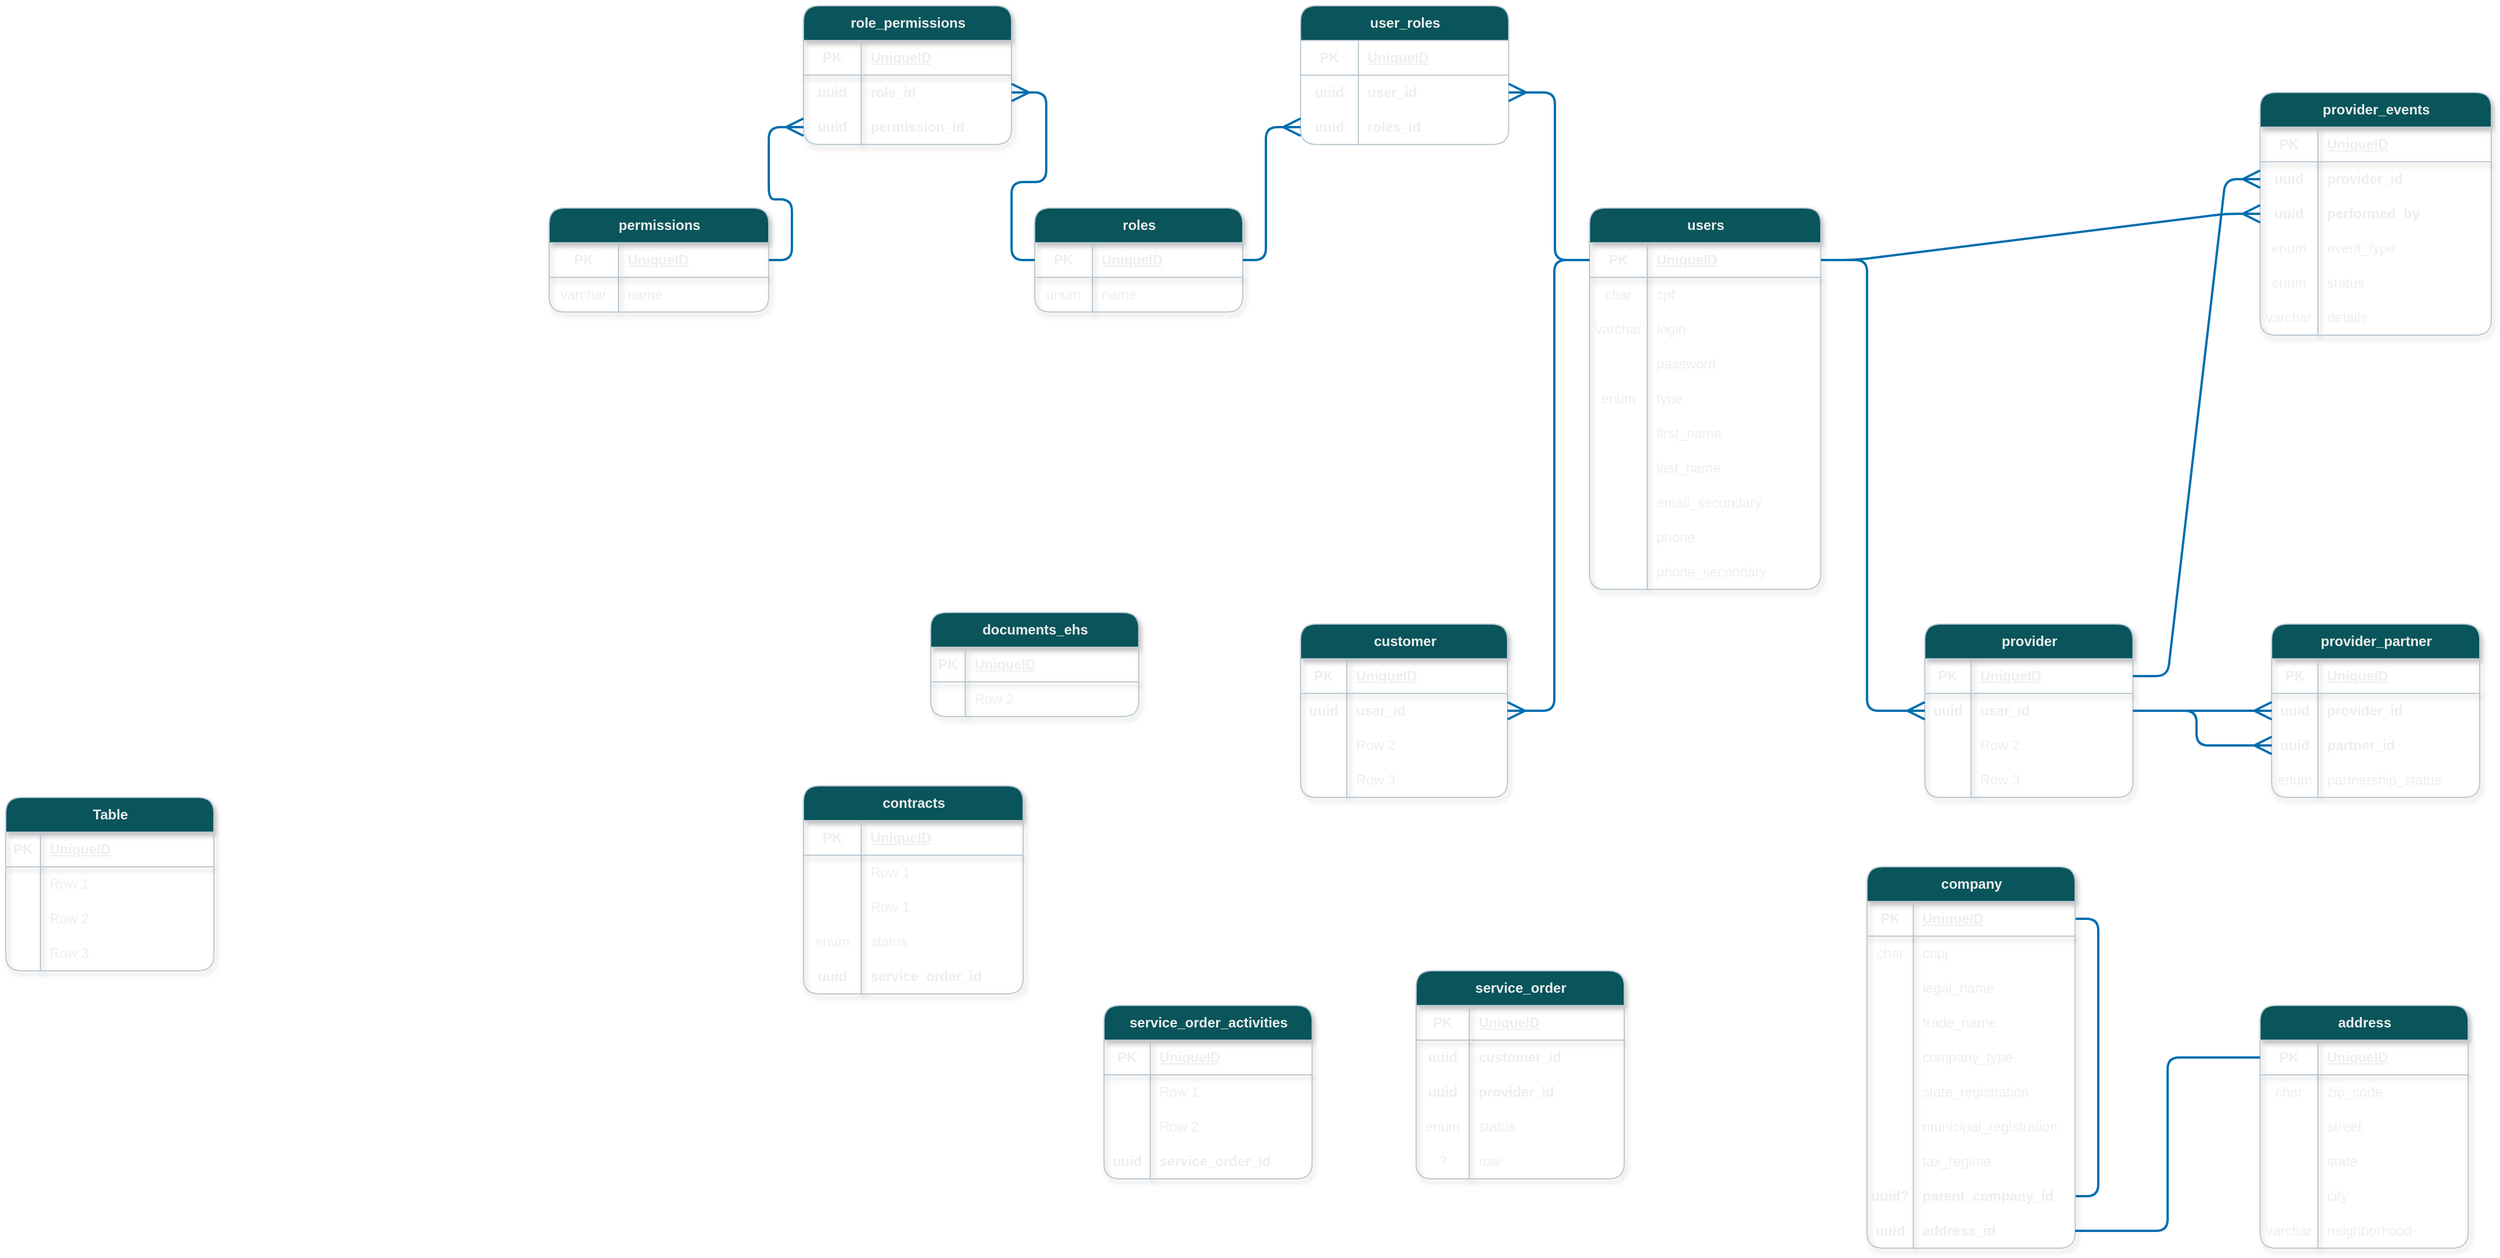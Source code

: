 <mxfile version="26.0.11">
  <diagram name="Página-1" id="w2jTmAfP5KxmHe8JhKmv">
    <mxGraphModel dx="862" dy="1382" grid="1" gridSize="10" guides="1" tooltips="1" connect="1" arrows="1" fold="1" page="1" pageScale="1" pageWidth="827" pageHeight="1169" background="light-dark(#FFFFFF,#FFFFFF)" math="0" shadow="0">
      <root>
        <mxCell id="0" />
        <mxCell id="1" parent="0" />
        <mxCell id="MeG4YokCds6r6bCYYfKP-53" value="user_roles" style="shape=table;startSize=30;container=1;collapsible=1;childLayout=tableLayout;fixedRows=1;rowLines=0;fontStyle=1;align=center;resizeLast=1;html=1;rounded=1;strokeColor=#BAC8D3;verticalAlign=middle;fontFamily=Helvetica;fontSize=12;fontColor=#EEEEEE;labelBackgroundColor=none;fillColor=#09555B;" parent="1" vertex="1">
          <mxGeometry x="1730" y="45" width="180" height="120" as="geometry" />
        </mxCell>
        <mxCell id="MeG4YokCds6r6bCYYfKP-54" value="" style="shape=tableRow;horizontal=0;startSize=0;swimlaneHead=0;swimlaneBody=0;fillColor=none;collapsible=0;dropTarget=0;points=[[0,0.5],[1,0.5]];portConstraint=eastwest;top=0;left=0;right=0;bottom=1;rounded=1;strokeColor=#BAC8D3;align=center;verticalAlign=middle;fontFamily=Helvetica;fontSize=12;fontColor=#EEEEEE;fontStyle=1;labelBackgroundColor=none;" parent="MeG4YokCds6r6bCYYfKP-53" vertex="1">
          <mxGeometry y="30" width="180" height="30" as="geometry" />
        </mxCell>
        <mxCell id="MeG4YokCds6r6bCYYfKP-55" value="PK" style="shape=partialRectangle;connectable=0;fillColor=none;top=0;left=0;bottom=0;right=0;fontStyle=1;overflow=hidden;whiteSpace=wrap;html=1;rounded=1;strokeColor=#BAC8D3;align=center;verticalAlign=middle;fontFamily=Helvetica;fontSize=12;fontColor=#EEEEEE;labelBackgroundColor=none;" parent="MeG4YokCds6r6bCYYfKP-54" vertex="1">
          <mxGeometry width="50" height="30" as="geometry">
            <mxRectangle width="50" height="30" as="alternateBounds" />
          </mxGeometry>
        </mxCell>
        <mxCell id="MeG4YokCds6r6bCYYfKP-56" value="UniqueID" style="shape=partialRectangle;connectable=0;fillColor=none;top=0;left=0;bottom=0;right=0;align=left;spacingLeft=6;fontStyle=5;overflow=hidden;whiteSpace=wrap;html=1;rounded=1;strokeColor=#BAC8D3;verticalAlign=middle;fontFamily=Helvetica;fontSize=12;fontColor=#EEEEEE;labelBackgroundColor=none;" parent="MeG4YokCds6r6bCYYfKP-54" vertex="1">
          <mxGeometry x="50" width="130" height="30" as="geometry">
            <mxRectangle width="130" height="30" as="alternateBounds" />
          </mxGeometry>
        </mxCell>
        <mxCell id="MeG4YokCds6r6bCYYfKP-57" value="" style="shape=tableRow;horizontal=0;startSize=0;swimlaneHead=0;swimlaneBody=0;fillColor=none;collapsible=0;dropTarget=0;points=[[0,0.5],[1,0.5]];portConstraint=eastwest;top=0;left=0;right=0;bottom=0;rounded=1;strokeColor=#BAC8D3;align=center;verticalAlign=middle;fontFamily=Helvetica;fontSize=12;fontColor=#EEEEEE;fontStyle=1;labelBackgroundColor=none;" parent="MeG4YokCds6r6bCYYfKP-53" vertex="1">
          <mxGeometry y="60" width="180" height="30" as="geometry" />
        </mxCell>
        <mxCell id="MeG4YokCds6r6bCYYfKP-58" value="uuid" style="shape=partialRectangle;connectable=0;fillColor=none;top=0;left=0;bottom=0;right=0;editable=1;overflow=hidden;whiteSpace=wrap;html=1;rounded=1;strokeColor=#BAC8D3;align=center;verticalAlign=middle;fontFamily=Helvetica;fontSize=12;fontColor=#EEEEEE;fontStyle=1;labelBackgroundColor=none;" parent="MeG4YokCds6r6bCYYfKP-57" vertex="1">
          <mxGeometry width="50" height="30" as="geometry">
            <mxRectangle width="50" height="30" as="alternateBounds" />
          </mxGeometry>
        </mxCell>
        <mxCell id="MeG4YokCds6r6bCYYfKP-59" value="user_id" style="shape=partialRectangle;connectable=0;fillColor=none;top=0;left=0;bottom=0;right=0;align=left;spacingLeft=6;overflow=hidden;whiteSpace=wrap;html=1;rounded=1;strokeColor=#BAC8D3;verticalAlign=middle;fontFamily=Helvetica;fontSize=12;fontColor=#EEEEEE;fontStyle=1;labelBackgroundColor=none;" parent="MeG4YokCds6r6bCYYfKP-57" vertex="1">
          <mxGeometry x="50" width="130" height="30" as="geometry">
            <mxRectangle width="130" height="30" as="alternateBounds" />
          </mxGeometry>
        </mxCell>
        <mxCell id="MeG4YokCds6r6bCYYfKP-60" value="" style="shape=tableRow;horizontal=0;startSize=0;swimlaneHead=0;swimlaneBody=0;fillColor=none;collapsible=0;dropTarget=0;points=[[0,0.5],[1,0.5]];portConstraint=eastwest;top=0;left=0;right=0;bottom=0;rounded=1;strokeColor=#BAC8D3;align=center;verticalAlign=middle;fontFamily=Helvetica;fontSize=12;fontColor=#EEEEEE;fontStyle=1;labelBackgroundColor=none;" parent="MeG4YokCds6r6bCYYfKP-53" vertex="1">
          <mxGeometry y="90" width="180" height="30" as="geometry" />
        </mxCell>
        <mxCell id="MeG4YokCds6r6bCYYfKP-61" value="uuid" style="shape=partialRectangle;connectable=0;fillColor=none;top=0;left=0;bottom=0;right=0;editable=1;overflow=hidden;whiteSpace=wrap;html=1;rounded=1;strokeColor=#BAC8D3;align=center;verticalAlign=middle;fontFamily=Helvetica;fontSize=12;fontColor=#EEEEEE;fontStyle=1;labelBackgroundColor=none;" parent="MeG4YokCds6r6bCYYfKP-60" vertex="1">
          <mxGeometry width="50" height="30" as="geometry">
            <mxRectangle width="50" height="30" as="alternateBounds" />
          </mxGeometry>
        </mxCell>
        <mxCell id="MeG4YokCds6r6bCYYfKP-62" value="roles_id" style="shape=partialRectangle;connectable=0;fillColor=none;top=0;left=0;bottom=0;right=0;align=left;spacingLeft=6;overflow=hidden;whiteSpace=wrap;html=1;rounded=1;strokeColor=#BAC8D3;verticalAlign=middle;fontFamily=Helvetica;fontSize=12;fontColor=#EEEEEE;fontStyle=1;labelBackgroundColor=none;" parent="MeG4YokCds6r6bCYYfKP-60" vertex="1">
          <mxGeometry x="50" width="130" height="30" as="geometry">
            <mxRectangle width="130" height="30" as="alternateBounds" />
          </mxGeometry>
        </mxCell>
        <mxCell id="LPFi_fAzkbVzN_uqESW--231" value="users" style="shape=table;startSize=30;container=1;collapsible=1;childLayout=tableLayout;fixedRows=1;rowLines=0;fontStyle=1;align=center;resizeLast=1;html=1;rounded=1;shadow=1;fillStyle=auto;strokeColor=#BAC8D3;verticalAlign=middle;fontFamily=Helvetica;fontSize=12;fontColor=#EEEEEE;labelBackgroundColor=none;fillColor=#09555B;" vertex="1" parent="1">
          <mxGeometry x="1980" y="220" width="200" height="330" as="geometry" />
        </mxCell>
        <mxCell id="LPFi_fAzkbVzN_uqESW--232" value="" style="shape=tableRow;horizontal=0;startSize=0;swimlaneHead=0;swimlaneBody=0;fillColor=none;collapsible=0;dropTarget=0;points=[[0,0.5],[1,0.5]];portConstraint=eastwest;top=0;left=0;right=0;bottom=1;rounded=1;shadow=1;fillStyle=auto;strokeColor=#BAC8D3;align=center;verticalAlign=middle;fontFamily=Helvetica;fontSize=12;fontColor=#EEEEEE;fontStyle=1;labelBackgroundColor=none;" vertex="1" parent="LPFi_fAzkbVzN_uqESW--231">
          <mxGeometry y="30" width="200" height="30" as="geometry" />
        </mxCell>
        <mxCell id="LPFi_fAzkbVzN_uqESW--233" value="PK" style="shape=partialRectangle;connectable=0;fillColor=none;top=0;left=0;bottom=0;right=0;fontStyle=1;overflow=hidden;whiteSpace=wrap;html=1;rounded=1;shadow=1;fillStyle=auto;strokeColor=#BAC8D3;align=center;verticalAlign=middle;fontFamily=Helvetica;fontSize=12;fontColor=#EEEEEE;labelBackgroundColor=none;" vertex="1" parent="LPFi_fAzkbVzN_uqESW--232">
          <mxGeometry width="50" height="30" as="geometry">
            <mxRectangle width="50" height="30" as="alternateBounds" />
          </mxGeometry>
        </mxCell>
        <mxCell id="LPFi_fAzkbVzN_uqESW--234" value="UniqueID" style="shape=partialRectangle;connectable=0;fillColor=none;top=0;left=0;bottom=0;right=0;align=left;spacingLeft=6;fontStyle=5;overflow=hidden;whiteSpace=wrap;html=1;rounded=1;shadow=1;fillStyle=auto;strokeColor=#BAC8D3;verticalAlign=middle;fontFamily=Helvetica;fontSize=12;fontColor=#EEEEEE;labelBackgroundColor=none;" vertex="1" parent="LPFi_fAzkbVzN_uqESW--232">
          <mxGeometry x="50" width="150" height="30" as="geometry">
            <mxRectangle width="150" height="30" as="alternateBounds" />
          </mxGeometry>
        </mxCell>
        <mxCell id="LPFi_fAzkbVzN_uqESW--235" value="" style="shape=tableRow;horizontal=0;startSize=0;swimlaneHead=0;swimlaneBody=0;fillColor=none;collapsible=0;dropTarget=0;points=[[0,0.5],[1,0.5]];portConstraint=eastwest;top=0;left=0;right=0;bottom=0;rounded=1;shadow=1;fillStyle=auto;strokeColor=#BAC8D3;align=center;verticalAlign=middle;fontFamily=Helvetica;fontSize=12;fontColor=default;fontStyle=0;labelBackgroundColor=none;" vertex="1" parent="LPFi_fAzkbVzN_uqESW--231">
          <mxGeometry y="60" width="200" height="30" as="geometry" />
        </mxCell>
        <mxCell id="LPFi_fAzkbVzN_uqESW--236" value="char" style="shape=partialRectangle;connectable=0;fillColor=none;top=0;left=0;bottom=0;right=0;editable=1;overflow=hidden;whiteSpace=wrap;html=1;rounded=1;shadow=1;fillStyle=auto;strokeColor=#BAC8D3;align=center;verticalAlign=middle;fontFamily=Helvetica;fontSize=12;fontColor=#EEEEEE;fontStyle=0;labelBackgroundColor=none;" vertex="1" parent="LPFi_fAzkbVzN_uqESW--235">
          <mxGeometry width="50" height="30" as="geometry">
            <mxRectangle width="50" height="30" as="alternateBounds" />
          </mxGeometry>
        </mxCell>
        <mxCell id="LPFi_fAzkbVzN_uqESW--237" value="cpf" style="shape=partialRectangle;connectable=0;fillColor=none;top=0;left=0;bottom=0;right=0;align=left;spacingLeft=6;overflow=hidden;whiteSpace=wrap;html=1;rounded=1;shadow=1;fillStyle=auto;strokeColor=#BAC8D3;verticalAlign=middle;fontFamily=Helvetica;fontSize=12;fontColor=#EEEEEE;fontStyle=0;labelBackgroundColor=none;" vertex="1" parent="LPFi_fAzkbVzN_uqESW--235">
          <mxGeometry x="50" width="150" height="30" as="geometry">
            <mxRectangle width="150" height="30" as="alternateBounds" />
          </mxGeometry>
        </mxCell>
        <mxCell id="LPFi_fAzkbVzN_uqESW--238" value="" style="shape=tableRow;horizontal=0;startSize=0;swimlaneHead=0;swimlaneBody=0;fillColor=none;collapsible=0;dropTarget=0;points=[[0,0.5],[1,0.5]];portConstraint=eastwest;top=0;left=0;right=0;bottom=0;rounded=1;shadow=1;fillStyle=auto;strokeColor=#BAC8D3;align=center;verticalAlign=middle;fontFamily=Helvetica;fontSize=12;fontColor=#EEEEEE;fontStyle=0;labelBackgroundColor=none;" vertex="1" parent="LPFi_fAzkbVzN_uqESW--231">
          <mxGeometry y="90" width="200" height="30" as="geometry" />
        </mxCell>
        <mxCell id="LPFi_fAzkbVzN_uqESW--239" value="varchar" style="shape=partialRectangle;connectable=0;fillColor=none;top=0;left=0;bottom=0;right=0;editable=1;overflow=hidden;whiteSpace=wrap;html=1;rounded=1;shadow=1;fillStyle=auto;strokeColor=#BAC8D3;align=center;verticalAlign=middle;fontFamily=Helvetica;fontSize=12;fontColor=#EEEEEE;fontStyle=0;labelBackgroundColor=none;" vertex="1" parent="LPFi_fAzkbVzN_uqESW--238">
          <mxGeometry width="50" height="30" as="geometry">
            <mxRectangle width="50" height="30" as="alternateBounds" />
          </mxGeometry>
        </mxCell>
        <mxCell id="LPFi_fAzkbVzN_uqESW--240" value="login" style="shape=partialRectangle;connectable=0;fillColor=none;top=0;left=0;bottom=0;right=0;align=left;spacingLeft=6;overflow=hidden;whiteSpace=wrap;html=1;rounded=1;shadow=1;fillStyle=auto;strokeColor=#BAC8D3;verticalAlign=middle;fontFamily=Helvetica;fontSize=12;fontColor=#EEEEEE;fontStyle=0;labelBackgroundColor=none;" vertex="1" parent="LPFi_fAzkbVzN_uqESW--238">
          <mxGeometry x="50" width="150" height="30" as="geometry">
            <mxRectangle width="150" height="30" as="alternateBounds" />
          </mxGeometry>
        </mxCell>
        <mxCell id="LPFi_fAzkbVzN_uqESW--241" value="" style="shape=tableRow;horizontal=0;startSize=0;swimlaneHead=0;swimlaneBody=0;fillColor=none;collapsible=0;dropTarget=0;points=[[0,0.5],[1,0.5]];portConstraint=eastwest;top=0;left=0;right=0;bottom=0;rounded=1;shadow=1;fillStyle=auto;strokeColor=#BAC8D3;align=center;verticalAlign=middle;fontFamily=Helvetica;fontSize=12;fontColor=#EEEEEE;fontStyle=0;labelBackgroundColor=none;" vertex="1" parent="LPFi_fAzkbVzN_uqESW--231">
          <mxGeometry y="120" width="200" height="30" as="geometry" />
        </mxCell>
        <mxCell id="LPFi_fAzkbVzN_uqESW--242" value="" style="shape=partialRectangle;connectable=0;fillColor=none;top=0;left=0;bottom=0;right=0;editable=1;overflow=hidden;whiteSpace=wrap;html=1;rounded=1;shadow=1;fillStyle=auto;strokeColor=#BAC8D3;align=center;verticalAlign=middle;fontFamily=Helvetica;fontSize=12;fontColor=#EEEEEE;fontStyle=1;labelBackgroundColor=none;" vertex="1" parent="LPFi_fAzkbVzN_uqESW--241">
          <mxGeometry width="50" height="30" as="geometry">
            <mxRectangle width="50" height="30" as="alternateBounds" />
          </mxGeometry>
        </mxCell>
        <mxCell id="LPFi_fAzkbVzN_uqESW--243" value="password" style="shape=partialRectangle;connectable=0;fillColor=none;top=0;left=0;bottom=0;right=0;align=left;spacingLeft=6;overflow=hidden;whiteSpace=wrap;html=1;rounded=1;shadow=1;fillStyle=auto;strokeColor=#BAC8D3;verticalAlign=middle;fontFamily=Helvetica;fontSize=12;fontColor=#EEEEEE;fontStyle=0;labelBackgroundColor=none;" vertex="1" parent="LPFi_fAzkbVzN_uqESW--241">
          <mxGeometry x="50" width="150" height="30" as="geometry">
            <mxRectangle width="150" height="30" as="alternateBounds" />
          </mxGeometry>
        </mxCell>
        <mxCell id="LPFi_fAzkbVzN_uqESW--300" value="" style="shape=tableRow;horizontal=0;startSize=0;swimlaneHead=0;swimlaneBody=0;fillColor=none;collapsible=0;dropTarget=0;points=[[0,0.5],[1,0.5]];portConstraint=eastwest;top=0;left=0;right=0;bottom=0;rounded=1;shadow=1;fillStyle=auto;strokeColor=#BAC8D3;align=center;verticalAlign=middle;fontFamily=Helvetica;fontSize=12;fontColor=#EEEEEE;fontStyle=1;labelBackgroundColor=none;" vertex="1" parent="LPFi_fAzkbVzN_uqESW--231">
          <mxGeometry y="150" width="200" height="30" as="geometry" />
        </mxCell>
        <mxCell id="LPFi_fAzkbVzN_uqESW--301" value="enum" style="shape=partialRectangle;connectable=0;fillColor=none;top=0;left=0;bottom=0;right=0;editable=1;overflow=hidden;whiteSpace=wrap;html=1;rounded=1;shadow=1;fillStyle=auto;strokeColor=#BAC8D3;align=center;verticalAlign=middle;fontFamily=Helvetica;fontSize=12;fontColor=#EEEEEE;fontStyle=0;labelBackgroundColor=none;" vertex="1" parent="LPFi_fAzkbVzN_uqESW--300">
          <mxGeometry width="50" height="30" as="geometry">
            <mxRectangle width="50" height="30" as="alternateBounds" />
          </mxGeometry>
        </mxCell>
        <mxCell id="LPFi_fAzkbVzN_uqESW--302" value="type" style="shape=partialRectangle;connectable=0;fillColor=none;top=0;left=0;bottom=0;right=0;align=left;spacingLeft=6;overflow=hidden;whiteSpace=wrap;html=1;rounded=1;shadow=1;fillStyle=auto;strokeColor=#BAC8D3;verticalAlign=middle;fontFamily=Helvetica;fontSize=12;fontColor=#EEEEEE;fontStyle=0;labelBackgroundColor=none;" vertex="1" parent="LPFi_fAzkbVzN_uqESW--300">
          <mxGeometry x="50" width="150" height="30" as="geometry">
            <mxRectangle width="150" height="30" as="alternateBounds" />
          </mxGeometry>
        </mxCell>
        <mxCell id="LPFi_fAzkbVzN_uqESW--389" value="" style="shape=tableRow;horizontal=0;startSize=0;swimlaneHead=0;swimlaneBody=0;fillColor=none;collapsible=0;dropTarget=0;points=[[0,0.5],[1,0.5]];portConstraint=eastwest;top=0;left=0;right=0;bottom=0;rounded=1;shadow=1;fillStyle=auto;strokeColor=#BAC8D3;align=center;verticalAlign=middle;fontFamily=Helvetica;fontSize=12;fontColor=#EEEEEE;fontStyle=1;labelBackgroundColor=none;" vertex="1" parent="LPFi_fAzkbVzN_uqESW--231">
          <mxGeometry y="180" width="200" height="30" as="geometry" />
        </mxCell>
        <mxCell id="LPFi_fAzkbVzN_uqESW--390" value="" style="shape=partialRectangle;connectable=0;fillColor=none;top=0;left=0;bottom=0;right=0;editable=1;overflow=hidden;whiteSpace=wrap;html=1;rounded=1;shadow=1;fillStyle=auto;strokeColor=#BAC8D3;align=center;verticalAlign=middle;fontFamily=Helvetica;fontSize=12;fontColor=#EEEEEE;fontStyle=1;labelBackgroundColor=none;" vertex="1" parent="LPFi_fAzkbVzN_uqESW--389">
          <mxGeometry width="50" height="30" as="geometry">
            <mxRectangle width="50" height="30" as="alternateBounds" />
          </mxGeometry>
        </mxCell>
        <mxCell id="LPFi_fAzkbVzN_uqESW--391" value="first_name" style="shape=partialRectangle;connectable=0;fillColor=none;top=0;left=0;bottom=0;right=0;align=left;spacingLeft=6;overflow=hidden;whiteSpace=wrap;html=1;rounded=1;shadow=1;fillStyle=auto;strokeColor=#BAC8D3;verticalAlign=middle;fontFamily=Helvetica;fontSize=12;fontColor=#EEEEEE;fontStyle=0;labelBackgroundColor=none;" vertex="1" parent="LPFi_fAzkbVzN_uqESW--389">
          <mxGeometry x="50" width="150" height="30" as="geometry">
            <mxRectangle width="150" height="30" as="alternateBounds" />
          </mxGeometry>
        </mxCell>
        <mxCell id="LPFi_fAzkbVzN_uqESW--392" value="" style="shape=tableRow;horizontal=0;startSize=0;swimlaneHead=0;swimlaneBody=0;fillColor=none;collapsible=0;dropTarget=0;points=[[0,0.5],[1,0.5]];portConstraint=eastwest;top=0;left=0;right=0;bottom=0;rounded=1;shadow=1;fillStyle=auto;strokeColor=#BAC8D3;align=center;verticalAlign=middle;fontFamily=Helvetica;fontSize=12;fontColor=#EEEEEE;fontStyle=1;labelBackgroundColor=none;" vertex="1" parent="LPFi_fAzkbVzN_uqESW--231">
          <mxGeometry y="210" width="200" height="30" as="geometry" />
        </mxCell>
        <mxCell id="LPFi_fAzkbVzN_uqESW--393" value="" style="shape=partialRectangle;connectable=0;fillColor=none;top=0;left=0;bottom=0;right=0;editable=1;overflow=hidden;whiteSpace=wrap;html=1;rounded=1;shadow=1;fillStyle=auto;strokeColor=#BAC8D3;align=center;verticalAlign=middle;fontFamily=Helvetica;fontSize=12;fontColor=#EEEEEE;fontStyle=1;labelBackgroundColor=none;" vertex="1" parent="LPFi_fAzkbVzN_uqESW--392">
          <mxGeometry width="50" height="30" as="geometry">
            <mxRectangle width="50" height="30" as="alternateBounds" />
          </mxGeometry>
        </mxCell>
        <mxCell id="LPFi_fAzkbVzN_uqESW--394" value="last_name" style="shape=partialRectangle;connectable=0;fillColor=none;top=0;left=0;bottom=0;right=0;align=left;spacingLeft=6;overflow=hidden;whiteSpace=wrap;html=1;rounded=1;shadow=1;fillStyle=auto;strokeColor=#BAC8D3;verticalAlign=middle;fontFamily=Helvetica;fontSize=12;fontColor=#EEEEEE;fontStyle=0;labelBackgroundColor=none;" vertex="1" parent="LPFi_fAzkbVzN_uqESW--392">
          <mxGeometry x="50" width="150" height="30" as="geometry">
            <mxRectangle width="150" height="30" as="alternateBounds" />
          </mxGeometry>
        </mxCell>
        <mxCell id="LPFi_fAzkbVzN_uqESW--395" value="" style="shape=tableRow;horizontal=0;startSize=0;swimlaneHead=0;swimlaneBody=0;fillColor=none;collapsible=0;dropTarget=0;points=[[0,0.5],[1,0.5]];portConstraint=eastwest;top=0;left=0;right=0;bottom=0;rounded=1;shadow=1;fillStyle=auto;strokeColor=#BAC8D3;align=center;verticalAlign=middle;fontFamily=Helvetica;fontSize=12;fontColor=#EEEEEE;fontStyle=1;labelBackgroundColor=none;" vertex="1" parent="LPFi_fAzkbVzN_uqESW--231">
          <mxGeometry y="240" width="200" height="30" as="geometry" />
        </mxCell>
        <mxCell id="LPFi_fAzkbVzN_uqESW--396" value="" style="shape=partialRectangle;connectable=0;fillColor=none;top=0;left=0;bottom=0;right=0;editable=1;overflow=hidden;whiteSpace=wrap;html=1;rounded=1;shadow=1;fillStyle=auto;strokeColor=#BAC8D3;align=center;verticalAlign=middle;fontFamily=Helvetica;fontSize=12;fontColor=#EEEEEE;fontStyle=1;labelBackgroundColor=none;" vertex="1" parent="LPFi_fAzkbVzN_uqESW--395">
          <mxGeometry width="50" height="30" as="geometry">
            <mxRectangle width="50" height="30" as="alternateBounds" />
          </mxGeometry>
        </mxCell>
        <mxCell id="LPFi_fAzkbVzN_uqESW--397" value="email_secondary" style="shape=partialRectangle;connectable=0;fillColor=none;top=0;left=0;bottom=0;right=0;align=left;spacingLeft=6;overflow=hidden;whiteSpace=wrap;html=1;rounded=1;shadow=1;fillStyle=auto;strokeColor=#BAC8D3;verticalAlign=middle;fontFamily=Helvetica;fontSize=12;fontColor=#EEEEEE;fontStyle=0;labelBackgroundColor=none;" vertex="1" parent="LPFi_fAzkbVzN_uqESW--395">
          <mxGeometry x="50" width="150" height="30" as="geometry">
            <mxRectangle width="150" height="30" as="alternateBounds" />
          </mxGeometry>
        </mxCell>
        <mxCell id="LPFi_fAzkbVzN_uqESW--398" value="" style="shape=tableRow;horizontal=0;startSize=0;swimlaneHead=0;swimlaneBody=0;fillColor=none;collapsible=0;dropTarget=0;points=[[0,0.5],[1,0.5]];portConstraint=eastwest;top=0;left=0;right=0;bottom=0;rounded=1;shadow=1;fillStyle=auto;strokeColor=#BAC8D3;align=center;verticalAlign=middle;fontFamily=Helvetica;fontSize=12;fontColor=#EEEEEE;fontStyle=1;labelBackgroundColor=none;" vertex="1" parent="LPFi_fAzkbVzN_uqESW--231">
          <mxGeometry y="270" width="200" height="30" as="geometry" />
        </mxCell>
        <mxCell id="LPFi_fAzkbVzN_uqESW--399" value="" style="shape=partialRectangle;connectable=0;fillColor=none;top=0;left=0;bottom=0;right=0;editable=1;overflow=hidden;whiteSpace=wrap;html=1;rounded=1;shadow=1;fillStyle=auto;strokeColor=#BAC8D3;align=center;verticalAlign=middle;fontFamily=Helvetica;fontSize=12;fontColor=#EEEEEE;fontStyle=1;labelBackgroundColor=none;" vertex="1" parent="LPFi_fAzkbVzN_uqESW--398">
          <mxGeometry width="50" height="30" as="geometry">
            <mxRectangle width="50" height="30" as="alternateBounds" />
          </mxGeometry>
        </mxCell>
        <mxCell id="LPFi_fAzkbVzN_uqESW--400" value="phone" style="shape=partialRectangle;connectable=0;fillColor=none;top=0;left=0;bottom=0;right=0;align=left;spacingLeft=6;overflow=hidden;whiteSpace=wrap;html=1;rounded=1;shadow=1;fillStyle=auto;strokeColor=#BAC8D3;verticalAlign=middle;fontFamily=Helvetica;fontSize=12;fontColor=#EEEEEE;fontStyle=0;labelBackgroundColor=none;" vertex="1" parent="LPFi_fAzkbVzN_uqESW--398">
          <mxGeometry x="50" width="150" height="30" as="geometry">
            <mxRectangle width="150" height="30" as="alternateBounds" />
          </mxGeometry>
        </mxCell>
        <mxCell id="LPFi_fAzkbVzN_uqESW--429" value="" style="shape=tableRow;horizontal=0;startSize=0;swimlaneHead=0;swimlaneBody=0;fillColor=none;collapsible=0;dropTarget=0;points=[[0,0.5],[1,0.5]];portConstraint=eastwest;top=0;left=0;right=0;bottom=0;rounded=1;shadow=1;fillStyle=auto;strokeColor=#BAC8D3;align=center;verticalAlign=middle;fontFamily=Helvetica;fontSize=12;fontColor=#EEEEEE;fontStyle=1;labelBackgroundColor=none;" vertex="1" parent="LPFi_fAzkbVzN_uqESW--231">
          <mxGeometry y="300" width="200" height="30" as="geometry" />
        </mxCell>
        <mxCell id="LPFi_fAzkbVzN_uqESW--430" value="" style="shape=partialRectangle;connectable=0;fillColor=none;top=0;left=0;bottom=0;right=0;editable=1;overflow=hidden;whiteSpace=wrap;html=1;rounded=1;shadow=1;fillStyle=auto;strokeColor=#BAC8D3;align=center;verticalAlign=middle;fontFamily=Helvetica;fontSize=12;fontColor=#EEEEEE;fontStyle=1;labelBackgroundColor=none;" vertex="1" parent="LPFi_fAzkbVzN_uqESW--429">
          <mxGeometry width="50" height="30" as="geometry">
            <mxRectangle width="50" height="30" as="alternateBounds" />
          </mxGeometry>
        </mxCell>
        <mxCell id="LPFi_fAzkbVzN_uqESW--431" value="phone_secondary" style="shape=partialRectangle;connectable=0;fillColor=none;top=0;left=0;bottom=0;right=0;align=left;spacingLeft=6;overflow=hidden;whiteSpace=wrap;html=1;rounded=1;shadow=1;fillStyle=auto;strokeColor=#BAC8D3;verticalAlign=middle;fontFamily=Helvetica;fontSize=12;fontColor=#EEEEEE;fontStyle=0;labelBackgroundColor=none;" vertex="1" parent="LPFi_fAzkbVzN_uqESW--429">
          <mxGeometry x="50" width="150" height="30" as="geometry">
            <mxRectangle width="150" height="30" as="alternateBounds" />
          </mxGeometry>
        </mxCell>
        <mxCell id="LPFi_fAzkbVzN_uqESW--257" value="provider" style="shape=table;startSize=30;container=1;collapsible=1;childLayout=tableLayout;fixedRows=1;rowLines=0;fontStyle=1;align=center;resizeLast=1;html=1;rounded=1;shadow=1;fillStyle=auto;strokeColor=#BAC8D3;verticalAlign=middle;fontFamily=Helvetica;fontSize=12;fontColor=#EEEEEE;labelBackgroundColor=none;fillColor=#09555B;" vertex="1" parent="1">
          <mxGeometry x="2270" y="580" width="180" height="150" as="geometry" />
        </mxCell>
        <mxCell id="LPFi_fAzkbVzN_uqESW--258" value="" style="shape=tableRow;horizontal=0;startSize=0;swimlaneHead=0;swimlaneBody=0;fillColor=none;collapsible=0;dropTarget=0;points=[[0,0.5],[1,0.5]];portConstraint=eastwest;top=0;left=0;right=0;bottom=1;rounded=1;shadow=1;fillStyle=auto;strokeColor=#BAC8D3;align=center;verticalAlign=middle;fontFamily=Helvetica;fontSize=12;fontColor=#EEEEEE;fontStyle=1;labelBackgroundColor=none;" vertex="1" parent="LPFi_fAzkbVzN_uqESW--257">
          <mxGeometry y="30" width="180" height="30" as="geometry" />
        </mxCell>
        <mxCell id="LPFi_fAzkbVzN_uqESW--259" value="PK" style="shape=partialRectangle;connectable=0;fillColor=none;top=0;left=0;bottom=0;right=0;fontStyle=1;overflow=hidden;whiteSpace=wrap;html=1;rounded=1;shadow=1;fillStyle=auto;strokeColor=#BAC8D3;align=center;verticalAlign=middle;fontFamily=Helvetica;fontSize=12;fontColor=#EEEEEE;labelBackgroundColor=none;" vertex="1" parent="LPFi_fAzkbVzN_uqESW--258">
          <mxGeometry width="40" height="30" as="geometry">
            <mxRectangle width="40" height="30" as="alternateBounds" />
          </mxGeometry>
        </mxCell>
        <mxCell id="LPFi_fAzkbVzN_uqESW--260" value="UniqueID" style="shape=partialRectangle;connectable=0;fillColor=none;top=0;left=0;bottom=0;right=0;align=left;spacingLeft=6;fontStyle=5;overflow=hidden;whiteSpace=wrap;html=1;rounded=1;shadow=1;fillStyle=auto;strokeColor=#BAC8D3;verticalAlign=middle;fontFamily=Helvetica;fontSize=12;fontColor=#EEEEEE;labelBackgroundColor=none;" vertex="1" parent="LPFi_fAzkbVzN_uqESW--258">
          <mxGeometry x="40" width="140" height="30" as="geometry">
            <mxRectangle width="140" height="30" as="alternateBounds" />
          </mxGeometry>
        </mxCell>
        <mxCell id="LPFi_fAzkbVzN_uqESW--261" value="" style="shape=tableRow;horizontal=0;startSize=0;swimlaneHead=0;swimlaneBody=0;fillColor=none;collapsible=0;dropTarget=0;points=[[0,0.5],[1,0.5]];portConstraint=eastwest;top=0;left=0;right=0;bottom=0;rounded=1;shadow=1;fillStyle=auto;strokeColor=#BAC8D3;align=center;verticalAlign=middle;fontFamily=Helvetica;fontSize=12;fontColor=#EEEEEE;fontStyle=1;labelBackgroundColor=none;" vertex="1" parent="LPFi_fAzkbVzN_uqESW--257">
          <mxGeometry y="60" width="180" height="30" as="geometry" />
        </mxCell>
        <mxCell id="LPFi_fAzkbVzN_uqESW--262" value="uuid" style="shape=partialRectangle;connectable=0;fillColor=none;top=0;left=0;bottom=0;right=0;editable=1;overflow=hidden;whiteSpace=wrap;html=1;rounded=1;shadow=1;fillStyle=auto;strokeColor=#BAC8D3;align=center;verticalAlign=middle;fontFamily=Helvetica;fontSize=12;fontColor=#EEEEEE;fontStyle=1;labelBackgroundColor=none;" vertex="1" parent="LPFi_fAzkbVzN_uqESW--261">
          <mxGeometry width="40" height="30" as="geometry">
            <mxRectangle width="40" height="30" as="alternateBounds" />
          </mxGeometry>
        </mxCell>
        <mxCell id="LPFi_fAzkbVzN_uqESW--263" value="user_id" style="shape=partialRectangle;connectable=0;fillColor=none;top=0;left=0;bottom=0;right=0;align=left;spacingLeft=6;overflow=hidden;whiteSpace=wrap;html=1;rounded=1;shadow=1;fillStyle=auto;strokeColor=#BAC8D3;verticalAlign=middle;fontFamily=Helvetica;fontSize=12;fontColor=#EEEEEE;fontStyle=1;labelBackgroundColor=none;" vertex="1" parent="LPFi_fAzkbVzN_uqESW--261">
          <mxGeometry x="40" width="140" height="30" as="geometry">
            <mxRectangle width="140" height="30" as="alternateBounds" />
          </mxGeometry>
        </mxCell>
        <mxCell id="LPFi_fAzkbVzN_uqESW--264" value="" style="shape=tableRow;horizontal=0;startSize=0;swimlaneHead=0;swimlaneBody=0;fillColor=none;collapsible=0;dropTarget=0;points=[[0,0.5],[1,0.5]];portConstraint=eastwest;top=0;left=0;right=0;bottom=0;rounded=1;shadow=1;fillStyle=auto;strokeColor=#BAC8D3;align=center;verticalAlign=middle;fontFamily=Helvetica;fontSize=12;fontColor=#EEEEEE;fontStyle=1;labelBackgroundColor=none;" vertex="1" parent="LPFi_fAzkbVzN_uqESW--257">
          <mxGeometry y="90" width="180" height="30" as="geometry" />
        </mxCell>
        <mxCell id="LPFi_fAzkbVzN_uqESW--265" value="" style="shape=partialRectangle;connectable=0;fillColor=none;top=0;left=0;bottom=0;right=0;editable=1;overflow=hidden;whiteSpace=wrap;html=1;rounded=1;shadow=1;fillStyle=auto;strokeColor=#BAC8D3;align=center;verticalAlign=middle;fontFamily=Helvetica;fontSize=12;fontColor=#EEEEEE;fontStyle=0;labelBackgroundColor=none;" vertex="1" parent="LPFi_fAzkbVzN_uqESW--264">
          <mxGeometry width="40" height="30" as="geometry">
            <mxRectangle width="40" height="30" as="alternateBounds" />
          </mxGeometry>
        </mxCell>
        <mxCell id="LPFi_fAzkbVzN_uqESW--266" value="Row 2" style="shape=partialRectangle;connectable=0;fillColor=none;top=0;left=0;bottom=0;right=0;align=left;spacingLeft=6;overflow=hidden;whiteSpace=wrap;html=1;rounded=1;shadow=1;fillStyle=auto;strokeColor=#BAC8D3;verticalAlign=middle;fontFamily=Helvetica;fontSize=12;fontColor=#EEEEEE;fontStyle=0;labelBackgroundColor=none;" vertex="1" parent="LPFi_fAzkbVzN_uqESW--264">
          <mxGeometry x="40" width="140" height="30" as="geometry">
            <mxRectangle width="140" height="30" as="alternateBounds" />
          </mxGeometry>
        </mxCell>
        <mxCell id="LPFi_fAzkbVzN_uqESW--267" value="" style="shape=tableRow;horizontal=0;startSize=0;swimlaneHead=0;swimlaneBody=0;fillColor=none;collapsible=0;dropTarget=0;points=[[0,0.5],[1,0.5]];portConstraint=eastwest;top=0;left=0;right=0;bottom=0;rounded=1;shadow=1;fillStyle=auto;strokeColor=#BAC8D3;align=center;verticalAlign=middle;fontFamily=Helvetica;fontSize=12;fontColor=#EEEEEE;fontStyle=1;labelBackgroundColor=none;" vertex="1" parent="LPFi_fAzkbVzN_uqESW--257">
          <mxGeometry y="120" width="180" height="30" as="geometry" />
        </mxCell>
        <mxCell id="LPFi_fAzkbVzN_uqESW--268" value="" style="shape=partialRectangle;connectable=0;fillColor=none;top=0;left=0;bottom=0;right=0;editable=1;overflow=hidden;whiteSpace=wrap;html=1;rounded=1;shadow=1;fillStyle=auto;strokeColor=#BAC8D3;align=center;verticalAlign=middle;fontFamily=Helvetica;fontSize=12;fontColor=#EEEEEE;fontStyle=0;labelBackgroundColor=none;" vertex="1" parent="LPFi_fAzkbVzN_uqESW--267">
          <mxGeometry width="40" height="30" as="geometry">
            <mxRectangle width="40" height="30" as="alternateBounds" />
          </mxGeometry>
        </mxCell>
        <mxCell id="LPFi_fAzkbVzN_uqESW--269" value="Row 3" style="shape=partialRectangle;connectable=0;fillColor=none;top=0;left=0;bottom=0;right=0;align=left;spacingLeft=6;overflow=hidden;whiteSpace=wrap;html=1;rounded=1;shadow=1;fillStyle=auto;strokeColor=#BAC8D3;verticalAlign=middle;fontFamily=Helvetica;fontSize=12;fontColor=#EEEEEE;fontStyle=0;labelBackgroundColor=none;" vertex="1" parent="LPFi_fAzkbVzN_uqESW--267">
          <mxGeometry x="40" width="140" height="30" as="geometry">
            <mxRectangle width="140" height="30" as="alternateBounds" />
          </mxGeometry>
        </mxCell>
        <mxCell id="LPFi_fAzkbVzN_uqESW--283" value="permissions" style="shape=table;startSize=30;container=1;collapsible=1;childLayout=tableLayout;fixedRows=1;rowLines=0;fontStyle=1;align=center;resizeLast=1;html=1;rounded=1;shadow=1;fillStyle=auto;strokeColor=#BAC8D3;verticalAlign=middle;fontFamily=Helvetica;fontSize=12;fontColor=#EEEEEE;labelBackgroundColor=none;fillColor=#09555B;" vertex="1" parent="1">
          <mxGeometry x="1080" y="220" width="190" height="90" as="geometry" />
        </mxCell>
        <mxCell id="LPFi_fAzkbVzN_uqESW--284" value="" style="shape=tableRow;horizontal=0;startSize=0;swimlaneHead=0;swimlaneBody=0;fillColor=none;collapsible=0;dropTarget=0;points=[[0,0.5],[1,0.5]];portConstraint=eastwest;top=0;left=0;right=0;bottom=1;rounded=1;shadow=1;fillStyle=auto;strokeColor=#BAC8D3;align=center;verticalAlign=middle;fontFamily=Helvetica;fontSize=12;fontColor=#EEEEEE;fontStyle=1;labelBackgroundColor=none;" vertex="1" parent="LPFi_fAzkbVzN_uqESW--283">
          <mxGeometry y="30" width="190" height="30" as="geometry" />
        </mxCell>
        <mxCell id="LPFi_fAzkbVzN_uqESW--285" value="PK" style="shape=partialRectangle;connectable=0;fillColor=none;top=0;left=0;bottom=0;right=0;fontStyle=1;overflow=hidden;whiteSpace=wrap;html=1;rounded=1;shadow=1;fillStyle=auto;strokeColor=#BAC8D3;align=center;verticalAlign=middle;fontFamily=Helvetica;fontSize=12;fontColor=#EEEEEE;labelBackgroundColor=none;" vertex="1" parent="LPFi_fAzkbVzN_uqESW--284">
          <mxGeometry width="60.0" height="30" as="geometry">
            <mxRectangle width="60.0" height="30" as="alternateBounds" />
          </mxGeometry>
        </mxCell>
        <mxCell id="LPFi_fAzkbVzN_uqESW--286" value="UniqueID" style="shape=partialRectangle;connectable=0;fillColor=none;top=0;left=0;bottom=0;right=0;align=left;spacingLeft=6;fontStyle=5;overflow=hidden;whiteSpace=wrap;html=1;rounded=1;shadow=1;fillStyle=auto;strokeColor=#BAC8D3;verticalAlign=middle;fontFamily=Helvetica;fontSize=12;fontColor=#EEEEEE;labelBackgroundColor=none;" vertex="1" parent="LPFi_fAzkbVzN_uqESW--284">
          <mxGeometry x="60.0" width="130.0" height="30" as="geometry">
            <mxRectangle width="130.0" height="30" as="alternateBounds" />
          </mxGeometry>
        </mxCell>
        <mxCell id="LPFi_fAzkbVzN_uqESW--287" value="" style="shape=tableRow;horizontal=0;startSize=0;swimlaneHead=0;swimlaneBody=0;fillColor=none;collapsible=0;dropTarget=0;points=[[0,0.5],[1,0.5]];portConstraint=eastwest;top=0;left=0;right=0;bottom=0;rounded=1;shadow=1;fillStyle=auto;strokeColor=#BAC8D3;align=center;verticalAlign=middle;fontFamily=Helvetica;fontSize=12;fontColor=#EEEEEE;fontStyle=1;labelBackgroundColor=none;" vertex="1" parent="LPFi_fAzkbVzN_uqESW--283">
          <mxGeometry y="60" width="190" height="30" as="geometry" />
        </mxCell>
        <mxCell id="LPFi_fAzkbVzN_uqESW--288" value="varchar" style="shape=partialRectangle;connectable=0;fillColor=none;top=0;left=0;bottom=0;right=0;editable=1;overflow=hidden;whiteSpace=wrap;html=1;rounded=1;shadow=1;fillStyle=auto;strokeColor=#BAC8D3;align=center;verticalAlign=middle;fontFamily=Helvetica;fontSize=12;fontColor=#EEEEEE;fontStyle=0;labelBackgroundColor=none;" vertex="1" parent="LPFi_fAzkbVzN_uqESW--287">
          <mxGeometry width="60.0" height="30" as="geometry">
            <mxRectangle width="60.0" height="30" as="alternateBounds" />
          </mxGeometry>
        </mxCell>
        <mxCell id="LPFi_fAzkbVzN_uqESW--289" value="name" style="shape=partialRectangle;connectable=0;fillColor=none;top=0;left=0;bottom=0;right=0;align=left;spacingLeft=6;overflow=hidden;whiteSpace=wrap;html=1;rounded=1;shadow=1;fillStyle=auto;strokeColor=#BAC8D3;verticalAlign=middle;fontFamily=Helvetica;fontSize=12;fontColor=#EEEEEE;fontStyle=0;labelBackgroundColor=none;" vertex="1" parent="LPFi_fAzkbVzN_uqESW--287">
          <mxGeometry x="60.0" width="130.0" height="30" as="geometry">
            <mxRectangle width="130.0" height="30" as="alternateBounds" />
          </mxGeometry>
        </mxCell>
        <object label="role_permissions" id="LPFi_fAzkbVzN_uqESW--325">
          <mxCell style="shape=table;startSize=30;container=1;collapsible=1;childLayout=tableLayout;fixedRows=1;rowLines=0;fontStyle=1;align=center;resizeLast=1;html=1;rounded=1;shadow=1;fillStyle=auto;strokeColor=#BAC8D3;verticalAlign=middle;fontFamily=Helvetica;fontSize=12;fontColor=#EEEEEE;labelBackgroundColor=none;fillColor=#09555B;" vertex="1" parent="1">
            <mxGeometry x="1300" y="45" width="180" height="120" as="geometry" />
          </mxCell>
        </object>
        <mxCell id="LPFi_fAzkbVzN_uqESW--326" value="" style="shape=tableRow;horizontal=0;startSize=0;swimlaneHead=0;swimlaneBody=0;fillColor=none;collapsible=0;dropTarget=0;points=[[0,0.5],[1,0.5]];portConstraint=eastwest;top=0;left=0;right=0;bottom=1;rounded=1;shadow=1;fillStyle=auto;strokeColor=#BAC8D3;align=center;verticalAlign=middle;fontFamily=Helvetica;fontSize=12;fontColor=#EEEEEE;fontStyle=1;labelBackgroundColor=none;" vertex="1" parent="LPFi_fAzkbVzN_uqESW--325">
          <mxGeometry y="30" width="180" height="30" as="geometry" />
        </mxCell>
        <mxCell id="LPFi_fAzkbVzN_uqESW--327" value="PK" style="shape=partialRectangle;connectable=0;fillColor=none;top=0;left=0;bottom=0;right=0;fontStyle=1;overflow=hidden;whiteSpace=wrap;html=1;rounded=1;shadow=1;fillStyle=auto;strokeColor=#BAC8D3;align=center;verticalAlign=middle;fontFamily=Helvetica;fontSize=12;fontColor=#EEEEEE;labelBackgroundColor=none;" vertex="1" parent="LPFi_fAzkbVzN_uqESW--326">
          <mxGeometry width="50.0" height="30" as="geometry">
            <mxRectangle width="50.0" height="30" as="alternateBounds" />
          </mxGeometry>
        </mxCell>
        <mxCell id="LPFi_fAzkbVzN_uqESW--328" value="UniqueID" style="shape=partialRectangle;connectable=0;fillColor=none;top=0;left=0;bottom=0;right=0;align=left;spacingLeft=6;fontStyle=5;overflow=hidden;whiteSpace=wrap;html=1;rounded=1;shadow=1;fillStyle=auto;strokeColor=#BAC8D3;verticalAlign=middle;fontFamily=Helvetica;fontSize=12;fontColor=#EEEEEE;labelBackgroundColor=none;" vertex="1" parent="LPFi_fAzkbVzN_uqESW--326">
          <mxGeometry x="50.0" width="130.0" height="30" as="geometry">
            <mxRectangle width="130.0" height="30" as="alternateBounds" />
          </mxGeometry>
        </mxCell>
        <mxCell id="LPFi_fAzkbVzN_uqESW--329" value="" style="shape=tableRow;horizontal=0;startSize=0;swimlaneHead=0;swimlaneBody=0;fillColor=none;collapsible=0;dropTarget=0;points=[[0,0.5],[1,0.5]];portConstraint=eastwest;top=0;left=0;right=0;bottom=0;rounded=1;shadow=1;fillStyle=auto;strokeColor=#BAC8D3;align=center;verticalAlign=middle;fontFamily=Helvetica;fontSize=12;fontColor=#EEEEEE;fontStyle=1;labelBackgroundColor=none;" vertex="1" parent="LPFi_fAzkbVzN_uqESW--325">
          <mxGeometry y="60" width="180" height="30" as="geometry" />
        </mxCell>
        <mxCell id="LPFi_fAzkbVzN_uqESW--330" value="uuid" style="shape=partialRectangle;connectable=0;fillColor=none;top=0;left=0;bottom=0;right=0;editable=1;overflow=hidden;whiteSpace=wrap;html=1;rounded=1;shadow=1;fillStyle=auto;strokeColor=#BAC8D3;align=center;verticalAlign=middle;fontFamily=Helvetica;fontSize=12;fontColor=#EEEEEE;fontStyle=1;labelBackgroundColor=none;" vertex="1" parent="LPFi_fAzkbVzN_uqESW--329">
          <mxGeometry width="50.0" height="30" as="geometry">
            <mxRectangle width="50.0" height="30" as="alternateBounds" />
          </mxGeometry>
        </mxCell>
        <mxCell id="LPFi_fAzkbVzN_uqESW--331" value="role_id" style="shape=partialRectangle;connectable=0;fillColor=none;top=0;left=0;bottom=0;right=0;align=left;spacingLeft=6;overflow=hidden;whiteSpace=wrap;html=1;rounded=1;shadow=1;fillStyle=auto;strokeColor=#BAC8D3;verticalAlign=middle;fontFamily=Helvetica;fontSize=12;fontColor=#EEEEEE;fontStyle=1;labelBackgroundColor=none;" vertex="1" parent="LPFi_fAzkbVzN_uqESW--329">
          <mxGeometry x="50.0" width="130.0" height="30" as="geometry">
            <mxRectangle width="130.0" height="30" as="alternateBounds" />
          </mxGeometry>
        </mxCell>
        <mxCell id="LPFi_fAzkbVzN_uqESW--332" value="" style="shape=tableRow;horizontal=0;startSize=0;swimlaneHead=0;swimlaneBody=0;fillColor=none;collapsible=0;dropTarget=0;points=[[0,0.5],[1,0.5]];portConstraint=eastwest;top=0;left=0;right=0;bottom=0;rounded=1;shadow=1;fillStyle=auto;strokeColor=#BAC8D3;align=center;verticalAlign=middle;fontFamily=Helvetica;fontSize=12;fontColor=#EEEEEE;fontStyle=1;labelBackgroundColor=none;" vertex="1" parent="LPFi_fAzkbVzN_uqESW--325">
          <mxGeometry y="90" width="180" height="30" as="geometry" />
        </mxCell>
        <mxCell id="LPFi_fAzkbVzN_uqESW--333" value="uuid" style="shape=partialRectangle;connectable=0;fillColor=none;top=0;left=0;bottom=0;right=0;editable=1;overflow=hidden;whiteSpace=wrap;html=1;rounded=1;shadow=1;fillStyle=auto;strokeColor=#BAC8D3;align=center;verticalAlign=middle;fontFamily=Helvetica;fontSize=12;fontColor=#EEEEEE;fontStyle=1;labelBackgroundColor=none;" vertex="1" parent="LPFi_fAzkbVzN_uqESW--332">
          <mxGeometry width="50.0" height="30" as="geometry">
            <mxRectangle width="50.0" height="30" as="alternateBounds" />
          </mxGeometry>
        </mxCell>
        <mxCell id="LPFi_fAzkbVzN_uqESW--334" value="permission_id" style="shape=partialRectangle;connectable=0;fillColor=none;top=0;left=0;bottom=0;right=0;align=left;spacingLeft=6;overflow=hidden;whiteSpace=wrap;html=1;rounded=1;shadow=1;fillStyle=auto;strokeColor=#BAC8D3;verticalAlign=middle;fontFamily=Helvetica;fontSize=12;fontColor=#EEEEEE;fontStyle=1;labelBackgroundColor=none;" vertex="1" parent="LPFi_fAzkbVzN_uqESW--332">
          <mxGeometry x="50.0" width="130.0" height="30" as="geometry">
            <mxRectangle width="130.0" height="30" as="alternateBounds" />
          </mxGeometry>
        </mxCell>
        <mxCell id="LPFi_fAzkbVzN_uqESW--367" value="roles" style="shape=table;startSize=30;container=1;collapsible=1;childLayout=tableLayout;fixedRows=1;rowLines=0;fontStyle=1;align=center;resizeLast=1;html=1;rounded=1;shadow=1;fillStyle=auto;strokeColor=#BAC8D3;verticalAlign=middle;fontFamily=Helvetica;fontSize=12;fontColor=#EEEEEE;labelBackgroundColor=none;fillColor=#09555B;" vertex="1" parent="1">
          <mxGeometry x="1500" y="220" width="180" height="90" as="geometry" />
        </mxCell>
        <mxCell id="LPFi_fAzkbVzN_uqESW--368" value="" style="shape=tableRow;horizontal=0;startSize=0;swimlaneHead=0;swimlaneBody=0;fillColor=none;collapsible=0;dropTarget=0;points=[[0,0.5],[1,0.5]];portConstraint=eastwest;top=0;left=0;right=0;bottom=1;rounded=1;shadow=1;fillStyle=auto;strokeColor=#BAC8D3;align=center;verticalAlign=middle;fontFamily=Helvetica;fontSize=12;fontColor=#EEEEEE;fontStyle=1;labelBackgroundColor=none;" vertex="1" parent="LPFi_fAzkbVzN_uqESW--367">
          <mxGeometry y="30" width="180" height="30" as="geometry" />
        </mxCell>
        <mxCell id="LPFi_fAzkbVzN_uqESW--369" value="PK" style="shape=partialRectangle;connectable=0;fillColor=none;top=0;left=0;bottom=0;right=0;fontStyle=1;overflow=hidden;whiteSpace=wrap;html=1;rounded=1;shadow=1;fillStyle=auto;strokeColor=#BAC8D3;align=center;verticalAlign=middle;fontFamily=Helvetica;fontSize=12;fontColor=#EEEEEE;labelBackgroundColor=none;" vertex="1" parent="LPFi_fAzkbVzN_uqESW--368">
          <mxGeometry width="50" height="30" as="geometry">
            <mxRectangle width="50" height="30" as="alternateBounds" />
          </mxGeometry>
        </mxCell>
        <mxCell id="LPFi_fAzkbVzN_uqESW--370" value="UniqueID" style="shape=partialRectangle;connectable=0;fillColor=none;top=0;left=0;bottom=0;right=0;align=left;spacingLeft=6;fontStyle=5;overflow=hidden;whiteSpace=wrap;html=1;rounded=1;shadow=1;fillStyle=auto;strokeColor=#BAC8D3;verticalAlign=middle;fontFamily=Helvetica;fontSize=12;fontColor=#EEEEEE;labelBackgroundColor=none;" vertex="1" parent="LPFi_fAzkbVzN_uqESW--368">
          <mxGeometry x="50" width="130" height="30" as="geometry">
            <mxRectangle width="130" height="30" as="alternateBounds" />
          </mxGeometry>
        </mxCell>
        <mxCell id="LPFi_fAzkbVzN_uqESW--371" value="" style="shape=tableRow;horizontal=0;startSize=0;swimlaneHead=0;swimlaneBody=0;fillColor=none;collapsible=0;dropTarget=0;points=[[0,0.5],[1,0.5]];portConstraint=eastwest;top=0;left=0;right=0;bottom=0;rounded=1;shadow=1;fillStyle=auto;strokeColor=#BAC8D3;align=center;verticalAlign=middle;fontFamily=Helvetica;fontSize=12;fontColor=#EEEEEE;fontStyle=1;labelBackgroundColor=none;" vertex="1" parent="LPFi_fAzkbVzN_uqESW--367">
          <mxGeometry y="60" width="180" height="30" as="geometry" />
        </mxCell>
        <mxCell id="LPFi_fAzkbVzN_uqESW--372" value="unum" style="shape=partialRectangle;connectable=0;fillColor=none;top=0;left=0;bottom=0;right=0;editable=1;overflow=hidden;whiteSpace=wrap;html=1;rounded=1;shadow=1;fillStyle=auto;strokeColor=#BAC8D3;align=center;verticalAlign=middle;fontFamily=Helvetica;fontSize=12;fontColor=#EEEEEE;fontStyle=0;labelBackgroundColor=none;" vertex="1" parent="LPFi_fAzkbVzN_uqESW--371">
          <mxGeometry width="50" height="30" as="geometry">
            <mxRectangle width="50" height="30" as="alternateBounds" />
          </mxGeometry>
        </mxCell>
        <mxCell id="LPFi_fAzkbVzN_uqESW--373" value="name" style="shape=partialRectangle;connectable=0;fillColor=none;top=0;left=0;bottom=0;right=0;align=left;spacingLeft=6;overflow=hidden;whiteSpace=wrap;html=1;rounded=1;shadow=1;fillStyle=auto;strokeColor=#BAC8D3;verticalAlign=middle;fontFamily=Helvetica;fontSize=12;fontColor=#EEEEEE;fontStyle=0;labelBackgroundColor=none;" vertex="1" parent="LPFi_fAzkbVzN_uqESW--371">
          <mxGeometry x="50" width="130" height="30" as="geometry">
            <mxRectangle width="130" height="30" as="alternateBounds" />
          </mxGeometry>
        </mxCell>
        <mxCell id="LPFi_fAzkbVzN_uqESW--380" value="" style="shape=tableRow;horizontal=0;startSize=0;swimlaneHead=0;swimlaneBody=0;fillColor=none;collapsible=0;dropTarget=0;points=[[0,0.5],[1,0.5]];portConstraint=eastwest;top=0;left=0;right=0;bottom=0;rounded=1;shadow=1;fillStyle=auto;strokeColor=#BAC8D3;align=center;verticalAlign=middle;fontFamily=Helvetica;fontSize=12;fontColor=#EEEEEE;fontStyle=1;labelBackgroundColor=none;" vertex="1" parent="1">
          <mxGeometry x="2170" y="370" width="180" height="30" as="geometry" />
        </mxCell>
        <mxCell id="LPFi_fAzkbVzN_uqESW--381" value="" style="shape=partialRectangle;connectable=0;fillColor=none;top=0;left=0;bottom=0;right=0;editable=1;overflow=hidden;whiteSpace=wrap;html=1;rounded=1;shadow=1;fillStyle=auto;strokeColor=#BAC8D3;align=center;verticalAlign=middle;fontFamily=Helvetica;fontSize=12;fontColor=#EEEEEE;fontStyle=1;labelBackgroundColor=none;" vertex="1" parent="LPFi_fAzkbVzN_uqESW--380">
          <mxGeometry width="30" height="30" as="geometry">
            <mxRectangle width="30" height="30" as="alternateBounds" />
          </mxGeometry>
        </mxCell>
        <mxCell id="LPFi_fAzkbVzN_uqESW--435" style="edgeStyle=orthogonalEdgeStyle;rounded=1;orthogonalLoop=1;jettySize=auto;html=1;exitX=0;exitY=0.5;exitDx=0;exitDy=0;fontFamily=Helvetica;fontSize=12;fontColor=#EEEEEE;fontStyle=1;labelBackgroundColor=none;jumpStyle=none;startArrow=none;startFill=0;endArrow=ERmany;fillColor=#1ba1e2;strokeColor=light-dark(#006EAF, #000305);endFill=0;strokeWidth=2;align=center;verticalAlign=middle;startSize=12;endSize=12;" edge="1" parent="1" source="LPFi_fAzkbVzN_uqESW--232" target="MeG4YokCds6r6bCYYfKP-57">
          <mxGeometry relative="1" as="geometry" />
        </mxCell>
        <mxCell id="LPFi_fAzkbVzN_uqESW--618" style="edgeStyle=orthogonalEdgeStyle;shape=connector;rounded=1;jumpStyle=none;orthogonalLoop=1;jettySize=auto;html=1;exitX=1;exitY=0.5;exitDx=0;exitDy=0;strokeColor=light-dark(#006EAF, #000305);strokeWidth=2;align=center;verticalAlign=middle;fontFamily=Helvetica;fontSize=12;fontColor=#EEEEEE;fontStyle=1;labelBackgroundColor=none;startArrow=none;startFill=0;endArrow=none;endFill=0;fillColor=#1ba1e2;startSize=12;endSize=12;" edge="1" parent="1" source="LPFi_fAzkbVzN_uqESW--549" target="LPFi_fAzkbVzN_uqESW--479">
          <mxGeometry relative="1" as="geometry" />
        </mxCell>
        <mxCell id="LPFi_fAzkbVzN_uqESW--436" style="edgeStyle=orthogonalEdgeStyle;shape=connector;rounded=1;jumpStyle=none;orthogonalLoop=1;jettySize=auto;html=1;exitX=1;exitY=0.5;exitDx=0;exitDy=0;strokeColor=light-dark(#006EAF, #000305);strokeWidth=2;align=center;verticalAlign=middle;fontFamily=Helvetica;fontSize=12;fontColor=#EEEEEE;fontStyle=1;labelBackgroundColor=none;startArrow=none;startFill=0;endArrow=ERmany;endFill=0;fillColor=#1ba1e2;startSize=12;endSize=12;" edge="1" parent="1" source="LPFi_fAzkbVzN_uqESW--368" target="MeG4YokCds6r6bCYYfKP-60">
          <mxGeometry relative="1" as="geometry" />
        </mxCell>
        <mxCell id="LPFi_fAzkbVzN_uqESW--437" style="edgeStyle=orthogonalEdgeStyle;shape=connector;rounded=1;jumpStyle=none;orthogonalLoop=1;jettySize=auto;html=1;exitX=0;exitY=0.5;exitDx=0;exitDy=0;strokeColor=light-dark(#006EAF, #000305);strokeWidth=2;align=center;verticalAlign=middle;fontFamily=Helvetica;fontSize=12;fontColor=#EEEEEE;fontStyle=1;labelBackgroundColor=none;startArrow=none;startFill=0;endArrow=ERmany;endFill=0;fillColor=#1ba1e2;startSize=12;endSize=12;" edge="1" parent="1" source="LPFi_fAzkbVzN_uqESW--368" target="LPFi_fAzkbVzN_uqESW--329">
          <mxGeometry relative="1" as="geometry" />
        </mxCell>
        <mxCell id="LPFi_fAzkbVzN_uqESW--438" style="edgeStyle=orthogonalEdgeStyle;shape=connector;rounded=1;jumpStyle=none;orthogonalLoop=1;jettySize=auto;html=1;exitX=1;exitY=0.5;exitDx=0;exitDy=0;strokeColor=light-dark(#006EAF, #000305);strokeWidth=2;align=center;verticalAlign=middle;fontFamily=Helvetica;fontSize=12;fontColor=#EEEEEE;fontStyle=1;labelBackgroundColor=none;startArrow=none;startFill=0;endArrow=ERmany;endFill=0;fillColor=#1ba1e2;startSize=12;endSize=12;" edge="1" parent="1" source="LPFi_fAzkbVzN_uqESW--284" target="LPFi_fAzkbVzN_uqESW--332">
          <mxGeometry relative="1" as="geometry" />
        </mxCell>
        <mxCell id="LPFi_fAzkbVzN_uqESW--439" value="Table" style="shape=table;startSize=30;container=1;collapsible=1;childLayout=tableLayout;fixedRows=1;rowLines=0;fontStyle=1;align=center;resizeLast=1;html=1;rounded=1;shadow=1;fillStyle=auto;strokeColor=#BAC8D3;verticalAlign=middle;fontFamily=Helvetica;fontSize=12;fontColor=#EEEEEE;labelBackgroundColor=none;fillColor=#09555B;" vertex="1" parent="1">
          <mxGeometry x="610" y="730" width="180" height="150" as="geometry" />
        </mxCell>
        <mxCell id="LPFi_fAzkbVzN_uqESW--440" value="" style="shape=tableRow;horizontal=0;startSize=0;swimlaneHead=0;swimlaneBody=0;fillColor=none;collapsible=0;dropTarget=0;points=[[0,0.5],[1,0.5]];portConstraint=eastwest;top=0;left=0;right=0;bottom=1;rounded=1;shadow=1;fillStyle=auto;strokeColor=#BAC8D3;align=center;verticalAlign=middle;fontFamily=Helvetica;fontSize=12;fontColor=#EEEEEE;fontStyle=1;labelBackgroundColor=none;" vertex="1" parent="LPFi_fAzkbVzN_uqESW--439">
          <mxGeometry y="30" width="180" height="30" as="geometry" />
        </mxCell>
        <mxCell id="LPFi_fAzkbVzN_uqESW--441" value="PK" style="shape=partialRectangle;connectable=0;fillColor=none;top=0;left=0;bottom=0;right=0;fontStyle=1;overflow=hidden;whiteSpace=wrap;html=1;rounded=1;shadow=1;fillStyle=auto;strokeColor=#BAC8D3;align=center;verticalAlign=middle;fontFamily=Helvetica;fontSize=12;fontColor=#EEEEEE;labelBackgroundColor=none;" vertex="1" parent="LPFi_fAzkbVzN_uqESW--440">
          <mxGeometry width="30" height="30" as="geometry">
            <mxRectangle width="30" height="30" as="alternateBounds" />
          </mxGeometry>
        </mxCell>
        <mxCell id="LPFi_fAzkbVzN_uqESW--442" value="UniqueID" style="shape=partialRectangle;connectable=0;fillColor=none;top=0;left=0;bottom=0;right=0;align=left;spacingLeft=6;fontStyle=5;overflow=hidden;whiteSpace=wrap;html=1;rounded=1;shadow=1;fillStyle=auto;strokeColor=#BAC8D3;verticalAlign=middle;fontFamily=Helvetica;fontSize=12;fontColor=#EEEEEE;labelBackgroundColor=none;" vertex="1" parent="LPFi_fAzkbVzN_uqESW--440">
          <mxGeometry x="30" width="150" height="30" as="geometry">
            <mxRectangle width="150" height="30" as="alternateBounds" />
          </mxGeometry>
        </mxCell>
        <mxCell id="LPFi_fAzkbVzN_uqESW--443" value="" style="shape=tableRow;horizontal=0;startSize=0;swimlaneHead=0;swimlaneBody=0;fillColor=none;collapsible=0;dropTarget=0;points=[[0,0.5],[1,0.5]];portConstraint=eastwest;top=0;left=0;right=0;bottom=0;rounded=1;shadow=1;fillStyle=auto;strokeColor=#BAC8D3;align=center;verticalAlign=middle;fontFamily=Helvetica;fontSize=12;fontColor=#EEEEEE;fontStyle=1;labelBackgroundColor=none;" vertex="1" parent="LPFi_fAzkbVzN_uqESW--439">
          <mxGeometry y="60" width="180" height="30" as="geometry" />
        </mxCell>
        <mxCell id="LPFi_fAzkbVzN_uqESW--444" value="" style="shape=partialRectangle;connectable=0;fillColor=none;top=0;left=0;bottom=0;right=0;editable=1;overflow=hidden;whiteSpace=wrap;html=1;rounded=1;shadow=1;fillStyle=auto;strokeColor=#BAC8D3;align=center;verticalAlign=middle;fontFamily=Helvetica;fontSize=12;fontColor=#EEEEEE;fontStyle=1;labelBackgroundColor=none;" vertex="1" parent="LPFi_fAzkbVzN_uqESW--443">
          <mxGeometry width="30" height="30" as="geometry">
            <mxRectangle width="30" height="30" as="alternateBounds" />
          </mxGeometry>
        </mxCell>
        <mxCell id="LPFi_fAzkbVzN_uqESW--445" value="Row 1" style="shape=partialRectangle;connectable=0;fillColor=none;top=0;left=0;bottom=0;right=0;align=left;spacingLeft=6;overflow=hidden;whiteSpace=wrap;html=1;rounded=1;shadow=1;fillStyle=auto;strokeColor=#BAC8D3;verticalAlign=middle;fontFamily=Helvetica;fontSize=12;fontColor=#EEEEEE;fontStyle=0;labelBackgroundColor=none;" vertex="1" parent="LPFi_fAzkbVzN_uqESW--443">
          <mxGeometry x="30" width="150" height="30" as="geometry">
            <mxRectangle width="150" height="30" as="alternateBounds" />
          </mxGeometry>
        </mxCell>
        <mxCell id="LPFi_fAzkbVzN_uqESW--446" value="" style="shape=tableRow;horizontal=0;startSize=0;swimlaneHead=0;swimlaneBody=0;fillColor=none;collapsible=0;dropTarget=0;points=[[0,0.5],[1,0.5]];portConstraint=eastwest;top=0;left=0;right=0;bottom=0;rounded=1;shadow=1;fillStyle=auto;strokeColor=#BAC8D3;align=center;verticalAlign=middle;fontFamily=Helvetica;fontSize=12;fontColor=#EEEEEE;fontStyle=1;labelBackgroundColor=none;" vertex="1" parent="LPFi_fAzkbVzN_uqESW--439">
          <mxGeometry y="90" width="180" height="30" as="geometry" />
        </mxCell>
        <mxCell id="LPFi_fAzkbVzN_uqESW--447" value="" style="shape=partialRectangle;connectable=0;fillColor=none;top=0;left=0;bottom=0;right=0;editable=1;overflow=hidden;whiteSpace=wrap;html=1;rounded=1;shadow=1;fillStyle=auto;strokeColor=#BAC8D3;align=center;verticalAlign=middle;fontFamily=Helvetica;fontSize=12;fontColor=#EEEEEE;fontStyle=1;labelBackgroundColor=none;" vertex="1" parent="LPFi_fAzkbVzN_uqESW--446">
          <mxGeometry width="30" height="30" as="geometry">
            <mxRectangle width="30" height="30" as="alternateBounds" />
          </mxGeometry>
        </mxCell>
        <mxCell id="LPFi_fAzkbVzN_uqESW--448" value="Row 2" style="shape=partialRectangle;connectable=0;fillColor=none;top=0;left=0;bottom=0;right=0;align=left;spacingLeft=6;overflow=hidden;whiteSpace=wrap;html=1;rounded=1;shadow=1;fillStyle=auto;strokeColor=#BAC8D3;verticalAlign=middle;fontFamily=Helvetica;fontSize=12;fontColor=#EEEEEE;fontStyle=0;labelBackgroundColor=none;" vertex="1" parent="LPFi_fAzkbVzN_uqESW--446">
          <mxGeometry x="30" width="150" height="30" as="geometry">
            <mxRectangle width="150" height="30" as="alternateBounds" />
          </mxGeometry>
        </mxCell>
        <mxCell id="LPFi_fAzkbVzN_uqESW--449" value="" style="shape=tableRow;horizontal=0;startSize=0;swimlaneHead=0;swimlaneBody=0;fillColor=none;collapsible=0;dropTarget=0;points=[[0,0.5],[1,0.5]];portConstraint=eastwest;top=0;left=0;right=0;bottom=0;rounded=1;shadow=1;fillStyle=auto;strokeColor=#BAC8D3;align=center;verticalAlign=middle;fontFamily=Helvetica;fontSize=12;fontColor=#EEEEEE;fontStyle=1;labelBackgroundColor=none;" vertex="1" parent="LPFi_fAzkbVzN_uqESW--439">
          <mxGeometry y="120" width="180" height="30" as="geometry" />
        </mxCell>
        <mxCell id="LPFi_fAzkbVzN_uqESW--450" value="" style="shape=partialRectangle;connectable=0;fillColor=none;top=0;left=0;bottom=0;right=0;editable=1;overflow=hidden;whiteSpace=wrap;html=1;rounded=1;shadow=1;fillStyle=auto;strokeColor=#BAC8D3;align=center;verticalAlign=middle;fontFamily=Helvetica;fontSize=12;fontColor=#EEEEEE;fontStyle=1;labelBackgroundColor=none;" vertex="1" parent="LPFi_fAzkbVzN_uqESW--449">
          <mxGeometry width="30" height="30" as="geometry">
            <mxRectangle width="30" height="30" as="alternateBounds" />
          </mxGeometry>
        </mxCell>
        <mxCell id="LPFi_fAzkbVzN_uqESW--451" value="Row 3" style="shape=partialRectangle;connectable=0;fillColor=none;top=0;left=0;bottom=0;right=0;align=left;spacingLeft=6;overflow=hidden;whiteSpace=wrap;html=1;rounded=1;shadow=1;fillStyle=auto;strokeColor=#BAC8D3;verticalAlign=middle;fontFamily=Helvetica;fontSize=12;fontColor=#EEEEEE;fontStyle=0;labelBackgroundColor=none;" vertex="1" parent="LPFi_fAzkbVzN_uqESW--449">
          <mxGeometry x="30" width="150" height="30" as="geometry">
            <mxRectangle width="150" height="30" as="alternateBounds" />
          </mxGeometry>
        </mxCell>
        <mxCell id="LPFi_fAzkbVzN_uqESW--452" value="customer" style="shape=table;startSize=30;container=1;collapsible=1;childLayout=tableLayout;fixedRows=1;rowLines=0;fontStyle=1;align=center;resizeLast=1;html=1;rounded=1;shadow=1;fillStyle=auto;strokeColor=#BAC8D3;verticalAlign=middle;fontFamily=Helvetica;fontSize=12;fontColor=#EEEEEE;labelBackgroundColor=none;fillColor=#09555B;" vertex="1" parent="1">
          <mxGeometry x="1730" y="580" width="179" height="150" as="geometry" />
        </mxCell>
        <mxCell id="LPFi_fAzkbVzN_uqESW--453" value="" style="shape=tableRow;horizontal=0;startSize=0;swimlaneHead=0;swimlaneBody=0;fillColor=none;collapsible=0;dropTarget=0;points=[[0,0.5],[1,0.5]];portConstraint=eastwest;top=0;left=0;right=0;bottom=1;rounded=1;shadow=1;fillStyle=auto;strokeColor=#BAC8D3;align=center;verticalAlign=middle;fontFamily=Helvetica;fontSize=12;fontColor=#EEEEEE;fontStyle=1;labelBackgroundColor=none;" vertex="1" parent="LPFi_fAzkbVzN_uqESW--452">
          <mxGeometry y="30" width="179" height="30" as="geometry" />
        </mxCell>
        <mxCell id="LPFi_fAzkbVzN_uqESW--454" value="PK" style="shape=partialRectangle;connectable=0;fillColor=none;top=0;left=0;bottom=0;right=0;fontStyle=1;overflow=hidden;whiteSpace=wrap;html=1;rounded=1;shadow=1;fillStyle=auto;strokeColor=#BAC8D3;align=center;verticalAlign=middle;fontFamily=Helvetica;fontSize=12;fontColor=#EEEEEE;labelBackgroundColor=none;" vertex="1" parent="LPFi_fAzkbVzN_uqESW--453">
          <mxGeometry width="40" height="30" as="geometry">
            <mxRectangle width="40" height="30" as="alternateBounds" />
          </mxGeometry>
        </mxCell>
        <mxCell id="LPFi_fAzkbVzN_uqESW--455" value="UniqueID" style="shape=partialRectangle;connectable=0;fillColor=none;top=0;left=0;bottom=0;right=0;align=left;spacingLeft=6;fontStyle=5;overflow=hidden;whiteSpace=wrap;html=1;rounded=1;shadow=1;fillStyle=auto;strokeColor=#BAC8D3;verticalAlign=middle;fontFamily=Helvetica;fontSize=12;fontColor=#EEEEEE;labelBackgroundColor=none;" vertex="1" parent="LPFi_fAzkbVzN_uqESW--453">
          <mxGeometry x="40" width="139" height="30" as="geometry">
            <mxRectangle width="139" height="30" as="alternateBounds" />
          </mxGeometry>
        </mxCell>
        <mxCell id="LPFi_fAzkbVzN_uqESW--456" value="" style="shape=tableRow;horizontal=0;startSize=0;swimlaneHead=0;swimlaneBody=0;fillColor=none;collapsible=0;dropTarget=0;points=[[0,0.5],[1,0.5]];portConstraint=eastwest;top=0;left=0;right=0;bottom=0;rounded=1;shadow=1;fillStyle=auto;strokeColor=#BAC8D3;align=center;verticalAlign=middle;fontFamily=Helvetica;fontSize=12;fontColor=#EEEEEE;fontStyle=1;labelBackgroundColor=none;" vertex="1" parent="LPFi_fAzkbVzN_uqESW--452">
          <mxGeometry y="60" width="179" height="30" as="geometry" />
        </mxCell>
        <mxCell id="LPFi_fAzkbVzN_uqESW--457" value="uuid" style="shape=partialRectangle;connectable=0;fillColor=none;top=0;left=0;bottom=0;right=0;editable=1;overflow=hidden;whiteSpace=wrap;html=1;rounded=1;shadow=1;fillStyle=auto;strokeColor=#BAC8D3;align=center;verticalAlign=middle;fontFamily=Helvetica;fontSize=12;fontColor=#EEEEEE;fontStyle=1;labelBackgroundColor=none;" vertex="1" parent="LPFi_fAzkbVzN_uqESW--456">
          <mxGeometry width="40" height="30" as="geometry">
            <mxRectangle width="40" height="30" as="alternateBounds" />
          </mxGeometry>
        </mxCell>
        <mxCell id="LPFi_fAzkbVzN_uqESW--458" value="user_id" style="shape=partialRectangle;connectable=0;fillColor=none;top=0;left=0;bottom=0;right=0;align=left;spacingLeft=6;overflow=hidden;whiteSpace=wrap;html=1;rounded=1;shadow=1;fillStyle=auto;strokeColor=#BAC8D3;verticalAlign=middle;fontFamily=Helvetica;fontSize=12;fontColor=#EEEEEE;fontStyle=1;labelBackgroundColor=none;" vertex="1" parent="LPFi_fAzkbVzN_uqESW--456">
          <mxGeometry x="40" width="139" height="30" as="geometry">
            <mxRectangle width="139" height="30" as="alternateBounds" />
          </mxGeometry>
        </mxCell>
        <mxCell id="LPFi_fAzkbVzN_uqESW--459" value="" style="shape=tableRow;horizontal=0;startSize=0;swimlaneHead=0;swimlaneBody=0;fillColor=none;collapsible=0;dropTarget=0;points=[[0,0.5],[1,0.5]];portConstraint=eastwest;top=0;left=0;right=0;bottom=0;rounded=1;shadow=1;fillStyle=auto;strokeColor=#BAC8D3;align=center;verticalAlign=middle;fontFamily=Helvetica;fontSize=12;fontColor=#EEEEEE;fontStyle=1;labelBackgroundColor=none;" vertex="1" parent="LPFi_fAzkbVzN_uqESW--452">
          <mxGeometry y="90" width="179" height="30" as="geometry" />
        </mxCell>
        <mxCell id="LPFi_fAzkbVzN_uqESW--460" value="" style="shape=partialRectangle;connectable=0;fillColor=none;top=0;left=0;bottom=0;right=0;editable=1;overflow=hidden;whiteSpace=wrap;html=1;rounded=1;shadow=1;fillStyle=auto;strokeColor=#BAC8D3;align=center;verticalAlign=middle;fontFamily=Helvetica;fontSize=12;fontColor=#EEEEEE;fontStyle=0;labelBackgroundColor=none;" vertex="1" parent="LPFi_fAzkbVzN_uqESW--459">
          <mxGeometry width="40" height="30" as="geometry">
            <mxRectangle width="40" height="30" as="alternateBounds" />
          </mxGeometry>
        </mxCell>
        <mxCell id="LPFi_fAzkbVzN_uqESW--461" value="Row 2" style="shape=partialRectangle;connectable=0;fillColor=none;top=0;left=0;bottom=0;right=0;align=left;spacingLeft=6;overflow=hidden;whiteSpace=wrap;html=1;rounded=1;shadow=1;fillStyle=auto;strokeColor=#BAC8D3;verticalAlign=middle;fontFamily=Helvetica;fontSize=12;fontColor=#EEEEEE;fontStyle=0;labelBackgroundColor=none;" vertex="1" parent="LPFi_fAzkbVzN_uqESW--459">
          <mxGeometry x="40" width="139" height="30" as="geometry">
            <mxRectangle width="139" height="30" as="alternateBounds" />
          </mxGeometry>
        </mxCell>
        <mxCell id="LPFi_fAzkbVzN_uqESW--462" value="" style="shape=tableRow;horizontal=0;startSize=0;swimlaneHead=0;swimlaneBody=0;fillColor=none;collapsible=0;dropTarget=0;points=[[0,0.5],[1,0.5]];portConstraint=eastwest;top=0;left=0;right=0;bottom=0;rounded=1;shadow=1;fillStyle=auto;strokeColor=#BAC8D3;align=center;verticalAlign=middle;fontFamily=Helvetica;fontSize=12;fontColor=#EEEEEE;fontStyle=1;labelBackgroundColor=none;" vertex="1" parent="LPFi_fAzkbVzN_uqESW--452">
          <mxGeometry y="120" width="179" height="30" as="geometry" />
        </mxCell>
        <mxCell id="LPFi_fAzkbVzN_uqESW--463" value="" style="shape=partialRectangle;connectable=0;fillColor=none;top=0;left=0;bottom=0;right=0;editable=1;overflow=hidden;whiteSpace=wrap;html=1;rounded=1;shadow=1;fillStyle=auto;strokeColor=#BAC8D3;align=center;verticalAlign=middle;fontFamily=Helvetica;fontSize=12;fontColor=#EEEEEE;fontStyle=0;labelBackgroundColor=none;" vertex="1" parent="LPFi_fAzkbVzN_uqESW--462">
          <mxGeometry width="40" height="30" as="geometry">
            <mxRectangle width="40" height="30" as="alternateBounds" />
          </mxGeometry>
        </mxCell>
        <mxCell id="LPFi_fAzkbVzN_uqESW--464" value="Row 3" style="shape=partialRectangle;connectable=0;fillColor=none;top=0;left=0;bottom=0;right=0;align=left;spacingLeft=6;overflow=hidden;whiteSpace=wrap;html=1;rounded=1;shadow=1;fillStyle=auto;strokeColor=#BAC8D3;verticalAlign=middle;fontFamily=Helvetica;fontSize=12;fontColor=#EEEEEE;fontStyle=0;labelBackgroundColor=none;" vertex="1" parent="LPFi_fAzkbVzN_uqESW--462">
          <mxGeometry x="40" width="139" height="30" as="geometry">
            <mxRectangle width="139" height="30" as="alternateBounds" />
          </mxGeometry>
        </mxCell>
        <mxCell id="LPFi_fAzkbVzN_uqESW--465" value="provider_partner" style="shape=table;startSize=30;container=1;collapsible=1;childLayout=tableLayout;fixedRows=1;rowLines=0;fontStyle=1;align=center;resizeLast=1;html=1;rounded=1;shadow=1;fillStyle=auto;strokeColor=#BAC8D3;verticalAlign=middle;fontFamily=Helvetica;fontSize=12;fontColor=#EEEEEE;labelBackgroundColor=none;fillColor=#09555B;" vertex="1" parent="1">
          <mxGeometry x="2570" y="580" width="180" height="150" as="geometry" />
        </mxCell>
        <mxCell id="LPFi_fAzkbVzN_uqESW--466" value="" style="shape=tableRow;horizontal=0;startSize=0;swimlaneHead=0;swimlaneBody=0;fillColor=none;collapsible=0;dropTarget=0;points=[[0,0.5],[1,0.5]];portConstraint=eastwest;top=0;left=0;right=0;bottom=1;rounded=1;shadow=1;fillStyle=auto;strokeColor=#BAC8D3;align=center;verticalAlign=middle;fontFamily=Helvetica;fontSize=12;fontColor=#EEEEEE;fontStyle=1;labelBackgroundColor=none;" vertex="1" parent="LPFi_fAzkbVzN_uqESW--465">
          <mxGeometry y="30" width="180" height="30" as="geometry" />
        </mxCell>
        <mxCell id="LPFi_fAzkbVzN_uqESW--467" value="PK" style="shape=partialRectangle;connectable=0;fillColor=none;top=0;left=0;bottom=0;right=0;fontStyle=1;overflow=hidden;whiteSpace=wrap;html=1;rounded=1;shadow=1;fillStyle=auto;strokeColor=#BAC8D3;align=center;verticalAlign=middle;fontFamily=Helvetica;fontSize=12;fontColor=#EEEEEE;labelBackgroundColor=none;" vertex="1" parent="LPFi_fAzkbVzN_uqESW--466">
          <mxGeometry width="40" height="30" as="geometry">
            <mxRectangle width="40" height="30" as="alternateBounds" />
          </mxGeometry>
        </mxCell>
        <mxCell id="LPFi_fAzkbVzN_uqESW--468" value="UniqueID" style="shape=partialRectangle;connectable=0;fillColor=none;top=0;left=0;bottom=0;right=0;align=left;spacingLeft=6;fontStyle=5;overflow=hidden;whiteSpace=wrap;html=1;rounded=1;shadow=1;fillStyle=auto;strokeColor=#BAC8D3;verticalAlign=middle;fontFamily=Helvetica;fontSize=12;fontColor=#EEEEEE;labelBackgroundColor=none;" vertex="1" parent="LPFi_fAzkbVzN_uqESW--466">
          <mxGeometry x="40" width="140" height="30" as="geometry">
            <mxRectangle width="140" height="30" as="alternateBounds" />
          </mxGeometry>
        </mxCell>
        <mxCell id="LPFi_fAzkbVzN_uqESW--469" value="" style="shape=tableRow;horizontal=0;startSize=0;swimlaneHead=0;swimlaneBody=0;fillColor=none;collapsible=0;dropTarget=0;points=[[0,0.5],[1,0.5]];portConstraint=eastwest;top=0;left=0;right=0;bottom=0;rounded=1;shadow=1;fillStyle=auto;strokeColor=#BAC8D3;align=center;verticalAlign=middle;fontFamily=Helvetica;fontSize=12;fontColor=#EEEEEE;fontStyle=1;labelBackgroundColor=none;" vertex="1" parent="LPFi_fAzkbVzN_uqESW--465">
          <mxGeometry y="60" width="180" height="30" as="geometry" />
        </mxCell>
        <mxCell id="LPFi_fAzkbVzN_uqESW--470" value="uuid" style="shape=partialRectangle;connectable=0;fillColor=none;top=0;left=0;bottom=0;right=0;editable=1;overflow=hidden;whiteSpace=wrap;html=1;rounded=1;shadow=1;fillStyle=auto;strokeColor=#BAC8D3;align=center;verticalAlign=middle;fontFamily=Helvetica;fontSize=12;fontColor=#EEEEEE;fontStyle=1;labelBackgroundColor=none;" vertex="1" parent="LPFi_fAzkbVzN_uqESW--469">
          <mxGeometry width="40" height="30" as="geometry">
            <mxRectangle width="40" height="30" as="alternateBounds" />
          </mxGeometry>
        </mxCell>
        <mxCell id="LPFi_fAzkbVzN_uqESW--471" value="provider_id" style="shape=partialRectangle;connectable=0;fillColor=none;top=0;left=0;bottom=0;right=0;align=left;spacingLeft=6;overflow=hidden;whiteSpace=wrap;html=1;rounded=1;shadow=1;fillStyle=auto;strokeColor=#BAC8D3;verticalAlign=middle;fontFamily=Helvetica;fontSize=12;fontColor=#EEEEEE;fontStyle=1;labelBackgroundColor=none;" vertex="1" parent="LPFi_fAzkbVzN_uqESW--469">
          <mxGeometry x="40" width="140" height="30" as="geometry">
            <mxRectangle width="140" height="30" as="alternateBounds" />
          </mxGeometry>
        </mxCell>
        <mxCell id="LPFi_fAzkbVzN_uqESW--472" value="" style="shape=tableRow;horizontal=0;startSize=0;swimlaneHead=0;swimlaneBody=0;fillColor=none;collapsible=0;dropTarget=0;points=[[0,0.5],[1,0.5]];portConstraint=eastwest;top=0;left=0;right=0;bottom=0;rounded=1;shadow=1;fillStyle=auto;strokeColor=#BAC8D3;align=center;verticalAlign=middle;fontFamily=Helvetica;fontSize=12;fontColor=#EEEEEE;fontStyle=1;labelBackgroundColor=none;" vertex="1" parent="LPFi_fAzkbVzN_uqESW--465">
          <mxGeometry y="90" width="180" height="30" as="geometry" />
        </mxCell>
        <mxCell id="LPFi_fAzkbVzN_uqESW--473" value="uuid" style="shape=partialRectangle;connectable=0;fillColor=none;top=0;left=0;bottom=0;right=0;editable=1;overflow=hidden;whiteSpace=wrap;html=1;rounded=1;shadow=1;fillStyle=auto;strokeColor=#BAC8D3;align=center;verticalAlign=middle;fontFamily=Helvetica;fontSize=12;fontColor=#EEEEEE;fontStyle=1;labelBackgroundColor=none;" vertex="1" parent="LPFi_fAzkbVzN_uqESW--472">
          <mxGeometry width="40" height="30" as="geometry">
            <mxRectangle width="40" height="30" as="alternateBounds" />
          </mxGeometry>
        </mxCell>
        <mxCell id="LPFi_fAzkbVzN_uqESW--474" value="partner_id" style="shape=partialRectangle;connectable=0;fillColor=none;top=0;left=0;bottom=0;right=0;align=left;spacingLeft=6;overflow=hidden;whiteSpace=wrap;html=1;rounded=1;shadow=1;fillStyle=auto;strokeColor=#BAC8D3;verticalAlign=middle;fontFamily=Helvetica;fontSize=12;fontColor=#EEEEEE;fontStyle=1;labelBackgroundColor=none;" vertex="1" parent="LPFi_fAzkbVzN_uqESW--472">
          <mxGeometry x="40" width="140" height="30" as="geometry">
            <mxRectangle width="140" height="30" as="alternateBounds" />
          </mxGeometry>
        </mxCell>
        <mxCell id="LPFi_fAzkbVzN_uqESW--475" value="" style="shape=tableRow;horizontal=0;startSize=0;swimlaneHead=0;swimlaneBody=0;fillColor=none;collapsible=0;dropTarget=0;points=[[0,0.5],[1,0.5]];portConstraint=eastwest;top=0;left=0;right=0;bottom=0;rounded=1;shadow=1;fillStyle=auto;strokeColor=#BAC8D3;align=center;verticalAlign=middle;fontFamily=Helvetica;fontSize=12;fontColor=#EEEEEE;fontStyle=1;labelBackgroundColor=none;" vertex="1" parent="LPFi_fAzkbVzN_uqESW--465">
          <mxGeometry y="120" width="180" height="30" as="geometry" />
        </mxCell>
        <mxCell id="LPFi_fAzkbVzN_uqESW--476" value="enum" style="shape=partialRectangle;connectable=0;fillColor=none;top=0;left=0;bottom=0;right=0;editable=1;overflow=hidden;whiteSpace=wrap;html=1;rounded=1;shadow=1;fillStyle=auto;strokeColor=#BAC8D3;align=center;verticalAlign=middle;fontFamily=Helvetica;fontSize=12;fontColor=#EEEEEE;fontStyle=0;labelBackgroundColor=none;" vertex="1" parent="LPFi_fAzkbVzN_uqESW--475">
          <mxGeometry width="40" height="30" as="geometry">
            <mxRectangle width="40" height="30" as="alternateBounds" />
          </mxGeometry>
        </mxCell>
        <mxCell id="LPFi_fAzkbVzN_uqESW--477" value="partnership_status" style="shape=partialRectangle;connectable=0;fillColor=none;top=0;left=0;bottom=0;right=0;align=left;spacingLeft=6;overflow=hidden;whiteSpace=wrap;html=1;rounded=1;shadow=1;fillStyle=auto;strokeColor=#BAC8D3;verticalAlign=middle;fontFamily=Helvetica;fontSize=12;fontColor=#EEEEEE;fontStyle=0;labelBackgroundColor=none;" vertex="1" parent="LPFi_fAzkbVzN_uqESW--475">
          <mxGeometry x="40" width="140" height="30" as="geometry">
            <mxRectangle width="140" height="30" as="alternateBounds" />
          </mxGeometry>
        </mxCell>
        <mxCell id="LPFi_fAzkbVzN_uqESW--478" value="company" style="shape=table;startSize=30;container=1;collapsible=1;childLayout=tableLayout;fixedRows=1;rowLines=0;fontStyle=1;align=center;resizeLast=1;html=1;rounded=1;shadow=1;fillStyle=auto;strokeColor=#BAC8D3;verticalAlign=middle;fontFamily=Helvetica;fontSize=12;fontColor=#EEEEEE;labelBackgroundColor=none;fillColor=#09555B;" vertex="1" parent="1">
          <mxGeometry x="2220" y="790" width="180" height="330" as="geometry" />
        </mxCell>
        <mxCell id="LPFi_fAzkbVzN_uqESW--479" value="" style="shape=tableRow;horizontal=0;startSize=0;swimlaneHead=0;swimlaneBody=0;fillColor=none;collapsible=0;dropTarget=0;points=[[0,0.5],[1,0.5]];portConstraint=eastwest;top=0;left=0;right=0;bottom=1;rounded=1;shadow=1;fillStyle=auto;strokeColor=#BAC8D3;align=center;verticalAlign=middle;fontFamily=Helvetica;fontSize=12;fontColor=#EEEEEE;fontStyle=1;labelBackgroundColor=none;" vertex="1" parent="LPFi_fAzkbVzN_uqESW--478">
          <mxGeometry y="30" width="180" height="30" as="geometry" />
        </mxCell>
        <mxCell id="LPFi_fAzkbVzN_uqESW--480" value="PK" style="shape=partialRectangle;connectable=0;fillColor=none;top=0;left=0;bottom=0;right=0;fontStyle=1;overflow=hidden;whiteSpace=wrap;html=1;rounded=1;shadow=1;fillStyle=auto;strokeColor=#BAC8D3;align=center;verticalAlign=middle;fontFamily=Helvetica;fontSize=12;fontColor=#EEEEEE;labelBackgroundColor=none;" vertex="1" parent="LPFi_fAzkbVzN_uqESW--479">
          <mxGeometry width="40" height="30" as="geometry">
            <mxRectangle width="40" height="30" as="alternateBounds" />
          </mxGeometry>
        </mxCell>
        <mxCell id="LPFi_fAzkbVzN_uqESW--481" value="UniqueID" style="shape=partialRectangle;connectable=0;fillColor=none;top=0;left=0;bottom=0;right=0;align=left;spacingLeft=6;fontStyle=5;overflow=hidden;whiteSpace=wrap;html=1;rounded=1;shadow=1;fillStyle=auto;strokeColor=#BAC8D3;verticalAlign=middle;fontFamily=Helvetica;fontSize=12;fontColor=#EEEEEE;labelBackgroundColor=none;" vertex="1" parent="LPFi_fAzkbVzN_uqESW--479">
          <mxGeometry x="40" width="140" height="30" as="geometry">
            <mxRectangle width="140" height="30" as="alternateBounds" />
          </mxGeometry>
        </mxCell>
        <mxCell id="LPFi_fAzkbVzN_uqESW--482" value="" style="shape=tableRow;horizontal=0;startSize=0;swimlaneHead=0;swimlaneBody=0;fillColor=none;collapsible=0;dropTarget=0;points=[[0,0.5],[1,0.5]];portConstraint=eastwest;top=0;left=0;right=0;bottom=0;rounded=1;shadow=1;fillStyle=auto;strokeColor=#BAC8D3;align=center;verticalAlign=middle;fontFamily=Helvetica;fontSize=12;fontColor=#EEEEEE;fontStyle=1;labelBackgroundColor=none;" vertex="1" parent="LPFi_fAzkbVzN_uqESW--478">
          <mxGeometry y="60" width="180" height="30" as="geometry" />
        </mxCell>
        <mxCell id="LPFi_fAzkbVzN_uqESW--483" value="char" style="shape=partialRectangle;connectable=0;fillColor=none;top=0;left=0;bottom=0;right=0;editable=1;overflow=hidden;whiteSpace=wrap;html=1;rounded=1;shadow=1;fillStyle=auto;strokeColor=#BAC8D3;align=center;verticalAlign=middle;fontFamily=Helvetica;fontSize=12;fontColor=#EEEEEE;fontStyle=0;labelBackgroundColor=none;" vertex="1" parent="LPFi_fAzkbVzN_uqESW--482">
          <mxGeometry width="40" height="30" as="geometry">
            <mxRectangle width="40" height="30" as="alternateBounds" />
          </mxGeometry>
        </mxCell>
        <mxCell id="LPFi_fAzkbVzN_uqESW--484" value="cnpj" style="shape=partialRectangle;connectable=0;fillColor=none;top=0;left=0;bottom=0;right=0;align=left;spacingLeft=6;overflow=hidden;whiteSpace=wrap;html=1;rounded=1;shadow=1;fillStyle=auto;strokeColor=#BAC8D3;verticalAlign=middle;fontFamily=Helvetica;fontSize=12;fontColor=#EEEEEE;fontStyle=0;labelBackgroundColor=none;" vertex="1" parent="LPFi_fAzkbVzN_uqESW--482">
          <mxGeometry x="40" width="140" height="30" as="geometry">
            <mxRectangle width="140" height="30" as="alternateBounds" />
          </mxGeometry>
        </mxCell>
        <mxCell id="LPFi_fAzkbVzN_uqESW--485" value="" style="shape=tableRow;horizontal=0;startSize=0;swimlaneHead=0;swimlaneBody=0;fillColor=none;collapsible=0;dropTarget=0;points=[[0,0.5],[1,0.5]];portConstraint=eastwest;top=0;left=0;right=0;bottom=0;rounded=1;shadow=1;fillStyle=auto;strokeColor=#BAC8D3;align=center;verticalAlign=middle;fontFamily=Helvetica;fontSize=12;fontColor=#EEEEEE;fontStyle=1;labelBackgroundColor=none;" vertex="1" parent="LPFi_fAzkbVzN_uqESW--478">
          <mxGeometry y="90" width="180" height="30" as="geometry" />
        </mxCell>
        <mxCell id="LPFi_fAzkbVzN_uqESW--486" value="" style="shape=partialRectangle;connectable=0;fillColor=none;top=0;left=0;bottom=0;right=0;editable=1;overflow=hidden;whiteSpace=wrap;html=1;rounded=1;shadow=1;fillStyle=auto;strokeColor=#BAC8D3;align=center;verticalAlign=middle;fontFamily=Helvetica;fontSize=12;fontColor=#EEEEEE;fontStyle=0;labelBackgroundColor=none;" vertex="1" parent="LPFi_fAzkbVzN_uqESW--485">
          <mxGeometry width="40" height="30" as="geometry">
            <mxRectangle width="40" height="30" as="alternateBounds" />
          </mxGeometry>
        </mxCell>
        <mxCell id="LPFi_fAzkbVzN_uqESW--487" value="legal_name" style="shape=partialRectangle;connectable=0;fillColor=none;top=0;left=0;bottom=0;right=0;align=left;spacingLeft=6;overflow=hidden;whiteSpace=wrap;html=1;rounded=1;shadow=1;fillStyle=auto;strokeColor=#BAC8D3;verticalAlign=middle;fontFamily=Helvetica;fontSize=12;fontColor=#EEEEEE;fontStyle=0;labelBackgroundColor=none;" vertex="1" parent="LPFi_fAzkbVzN_uqESW--485">
          <mxGeometry x="40" width="140" height="30" as="geometry">
            <mxRectangle width="140" height="30" as="alternateBounds" />
          </mxGeometry>
        </mxCell>
        <mxCell id="LPFi_fAzkbVzN_uqESW--488" value="" style="shape=tableRow;horizontal=0;startSize=0;swimlaneHead=0;swimlaneBody=0;fillColor=none;collapsible=0;dropTarget=0;points=[[0,0.5],[1,0.5]];portConstraint=eastwest;top=0;left=0;right=0;bottom=0;rounded=1;shadow=1;fillStyle=auto;strokeColor=#BAC8D3;align=center;verticalAlign=middle;fontFamily=Helvetica;fontSize=12;fontColor=#EEEEEE;fontStyle=1;labelBackgroundColor=none;" vertex="1" parent="LPFi_fAzkbVzN_uqESW--478">
          <mxGeometry y="120" width="180" height="30" as="geometry" />
        </mxCell>
        <mxCell id="LPFi_fAzkbVzN_uqESW--489" value="" style="shape=partialRectangle;connectable=0;fillColor=none;top=0;left=0;bottom=0;right=0;editable=1;overflow=hidden;whiteSpace=wrap;html=1;rounded=1;shadow=1;fillStyle=auto;strokeColor=#BAC8D3;align=center;verticalAlign=middle;fontFamily=Helvetica;fontSize=12;fontColor=#EEEEEE;fontStyle=0;labelBackgroundColor=none;" vertex="1" parent="LPFi_fAzkbVzN_uqESW--488">
          <mxGeometry width="40" height="30" as="geometry">
            <mxRectangle width="40" height="30" as="alternateBounds" />
          </mxGeometry>
        </mxCell>
        <mxCell id="LPFi_fAzkbVzN_uqESW--490" value="trade_name" style="shape=partialRectangle;connectable=0;fillColor=none;top=0;left=0;bottom=0;right=0;align=left;spacingLeft=6;overflow=hidden;whiteSpace=wrap;html=1;rounded=1;shadow=1;fillStyle=auto;strokeColor=#BAC8D3;verticalAlign=middle;fontFamily=Helvetica;fontSize=12;fontColor=#EEEEEE;fontStyle=0;labelBackgroundColor=none;" vertex="1" parent="LPFi_fAzkbVzN_uqESW--488">
          <mxGeometry x="40" width="140" height="30" as="geometry">
            <mxRectangle width="140" height="30" as="alternateBounds" />
          </mxGeometry>
        </mxCell>
        <mxCell id="LPFi_fAzkbVzN_uqESW--543" value="" style="shape=tableRow;horizontal=0;startSize=0;swimlaneHead=0;swimlaneBody=0;fillColor=none;collapsible=0;dropTarget=0;points=[[0,0.5],[1,0.5]];portConstraint=eastwest;top=0;left=0;right=0;bottom=0;rounded=1;shadow=1;fillStyle=auto;strokeColor=#BAC8D3;align=center;verticalAlign=middle;fontFamily=Helvetica;fontSize=12;fontColor=#EEEEEE;fontStyle=1;labelBackgroundColor=none;" vertex="1" parent="LPFi_fAzkbVzN_uqESW--478">
          <mxGeometry y="150" width="180" height="30" as="geometry" />
        </mxCell>
        <mxCell id="LPFi_fAzkbVzN_uqESW--544" value="" style="shape=partialRectangle;connectable=0;fillColor=none;top=0;left=0;bottom=0;right=0;editable=1;overflow=hidden;whiteSpace=wrap;html=1;rounded=1;shadow=1;fillStyle=auto;strokeColor=#BAC8D3;align=center;verticalAlign=middle;fontFamily=Helvetica;fontSize=12;fontColor=#EEEEEE;fontStyle=0;labelBackgroundColor=none;" vertex="1" parent="LPFi_fAzkbVzN_uqESW--543">
          <mxGeometry width="40" height="30" as="geometry">
            <mxRectangle width="40" height="30" as="alternateBounds" />
          </mxGeometry>
        </mxCell>
        <mxCell id="LPFi_fAzkbVzN_uqESW--545" value="company_type" style="shape=partialRectangle;connectable=0;fillColor=none;top=0;left=0;bottom=0;right=0;align=left;spacingLeft=6;overflow=hidden;whiteSpace=wrap;html=1;rounded=1;shadow=1;fillStyle=auto;strokeColor=#BAC8D3;verticalAlign=middle;fontFamily=Helvetica;fontSize=12;fontColor=#EEEEEE;fontStyle=0;labelBackgroundColor=none;" vertex="1" parent="LPFi_fAzkbVzN_uqESW--543">
          <mxGeometry x="40" width="140" height="30" as="geometry">
            <mxRectangle width="140" height="30" as="alternateBounds" />
          </mxGeometry>
        </mxCell>
        <mxCell id="LPFi_fAzkbVzN_uqESW--546" value="" style="shape=tableRow;horizontal=0;startSize=0;swimlaneHead=0;swimlaneBody=0;fillColor=none;collapsible=0;dropTarget=0;points=[[0,0.5],[1,0.5]];portConstraint=eastwest;top=0;left=0;right=0;bottom=0;rounded=1;shadow=1;fillStyle=auto;strokeColor=#BAC8D3;align=center;verticalAlign=middle;fontFamily=Helvetica;fontSize=12;fontColor=#EEEEEE;fontStyle=1;labelBackgroundColor=none;" vertex="1" parent="LPFi_fAzkbVzN_uqESW--478">
          <mxGeometry y="180" width="180" height="30" as="geometry" />
        </mxCell>
        <mxCell id="LPFi_fAzkbVzN_uqESW--547" value="" style="shape=partialRectangle;connectable=0;fillColor=none;top=0;left=0;bottom=0;right=0;editable=1;overflow=hidden;whiteSpace=wrap;html=1;rounded=1;shadow=1;fillStyle=auto;strokeColor=#BAC8D3;align=center;verticalAlign=middle;fontFamily=Helvetica;fontSize=12;fontColor=#EEEEEE;fontStyle=0;labelBackgroundColor=none;" vertex="1" parent="LPFi_fAzkbVzN_uqESW--546">
          <mxGeometry width="40" height="30" as="geometry">
            <mxRectangle width="40" height="30" as="alternateBounds" />
          </mxGeometry>
        </mxCell>
        <mxCell id="LPFi_fAzkbVzN_uqESW--548" value="state_registration" style="shape=partialRectangle;connectable=0;fillColor=none;top=0;left=0;bottom=0;right=0;align=left;spacingLeft=6;overflow=hidden;whiteSpace=wrap;html=1;rounded=1;shadow=1;fillStyle=auto;strokeColor=#BAC8D3;verticalAlign=middle;fontFamily=Helvetica;fontSize=12;fontColor=#EEEEEE;fontStyle=0;labelBackgroundColor=none;" vertex="1" parent="LPFi_fAzkbVzN_uqESW--546">
          <mxGeometry x="40" width="140" height="30" as="geometry">
            <mxRectangle width="140" height="30" as="alternateBounds" />
          </mxGeometry>
        </mxCell>
        <mxCell id="LPFi_fAzkbVzN_uqESW--555" value="" style="shape=tableRow;horizontal=0;startSize=0;swimlaneHead=0;swimlaneBody=0;fillColor=none;collapsible=0;dropTarget=0;points=[[0,0.5],[1,0.5]];portConstraint=eastwest;top=0;left=0;right=0;bottom=0;rounded=1;shadow=1;fillStyle=auto;strokeColor=#BAC8D3;align=center;verticalAlign=middle;fontFamily=Helvetica;fontSize=12;fontColor=#EEEEEE;fontStyle=1;labelBackgroundColor=none;" vertex="1" parent="LPFi_fAzkbVzN_uqESW--478">
          <mxGeometry y="210" width="180" height="30" as="geometry" />
        </mxCell>
        <mxCell id="LPFi_fAzkbVzN_uqESW--556" value="" style="shape=partialRectangle;connectable=0;fillColor=none;top=0;left=0;bottom=0;right=0;editable=1;overflow=hidden;whiteSpace=wrap;html=1;rounded=1;shadow=1;fillStyle=auto;strokeColor=#BAC8D3;align=center;verticalAlign=middle;fontFamily=Helvetica;fontSize=12;fontColor=#EEEEEE;fontStyle=0;labelBackgroundColor=none;" vertex="1" parent="LPFi_fAzkbVzN_uqESW--555">
          <mxGeometry width="40" height="30" as="geometry">
            <mxRectangle width="40" height="30" as="alternateBounds" />
          </mxGeometry>
        </mxCell>
        <mxCell id="LPFi_fAzkbVzN_uqESW--557" value="municipal_registration" style="shape=partialRectangle;connectable=0;fillColor=none;top=0;left=0;bottom=0;right=0;align=left;spacingLeft=6;overflow=hidden;whiteSpace=wrap;html=1;rounded=1;shadow=1;fillStyle=auto;strokeColor=#BAC8D3;verticalAlign=middle;fontFamily=Helvetica;fontSize=12;fontColor=#EEEEEE;fontStyle=0;labelBackgroundColor=none;" vertex="1" parent="LPFi_fAzkbVzN_uqESW--555">
          <mxGeometry x="40" width="140" height="30" as="geometry">
            <mxRectangle width="140" height="30" as="alternateBounds" />
          </mxGeometry>
        </mxCell>
        <mxCell id="LPFi_fAzkbVzN_uqESW--558" value="" style="shape=tableRow;horizontal=0;startSize=0;swimlaneHead=0;swimlaneBody=0;fillColor=none;collapsible=0;dropTarget=0;points=[[0,0.5],[1,0.5]];portConstraint=eastwest;top=0;left=0;right=0;bottom=0;rounded=1;shadow=1;fillStyle=auto;strokeColor=#BAC8D3;align=center;verticalAlign=middle;fontFamily=Helvetica;fontSize=12;fontColor=#EEEEEE;fontStyle=1;labelBackgroundColor=none;" vertex="1" parent="LPFi_fAzkbVzN_uqESW--478">
          <mxGeometry y="240" width="180" height="30" as="geometry" />
        </mxCell>
        <mxCell id="LPFi_fAzkbVzN_uqESW--559" value="" style="shape=partialRectangle;connectable=0;fillColor=none;top=0;left=0;bottom=0;right=0;editable=1;overflow=hidden;whiteSpace=wrap;html=1;rounded=1;shadow=1;fillStyle=auto;strokeColor=#BAC8D3;align=center;verticalAlign=middle;fontFamily=Helvetica;fontSize=12;fontColor=#EEEEEE;fontStyle=0;labelBackgroundColor=none;" vertex="1" parent="LPFi_fAzkbVzN_uqESW--558">
          <mxGeometry width="40" height="30" as="geometry">
            <mxRectangle width="40" height="30" as="alternateBounds" />
          </mxGeometry>
        </mxCell>
        <mxCell id="LPFi_fAzkbVzN_uqESW--560" value="tax_regime" style="shape=partialRectangle;connectable=0;fillColor=none;top=0;left=0;bottom=0;right=0;align=left;spacingLeft=6;overflow=hidden;whiteSpace=wrap;html=1;rounded=1;shadow=1;fillStyle=auto;strokeColor=#BAC8D3;verticalAlign=middle;fontFamily=Helvetica;fontSize=12;fontColor=#EEEEEE;fontStyle=0;labelBackgroundColor=none;" vertex="1" parent="LPFi_fAzkbVzN_uqESW--558">
          <mxGeometry x="40" width="140" height="30" as="geometry">
            <mxRectangle width="140" height="30" as="alternateBounds" />
          </mxGeometry>
        </mxCell>
        <mxCell id="LPFi_fAzkbVzN_uqESW--549" value="" style="shape=tableRow;horizontal=0;startSize=0;swimlaneHead=0;swimlaneBody=0;fillColor=none;collapsible=0;dropTarget=0;points=[[0,0.5],[1,0.5]];portConstraint=eastwest;top=0;left=0;right=0;bottom=0;rounded=1;shadow=1;fillStyle=auto;strokeColor=#BAC8D3;align=center;verticalAlign=middle;fontFamily=Helvetica;fontSize=12;fontColor=#EEEEEE;fontStyle=1;labelBackgroundColor=none;" vertex="1" parent="LPFi_fAzkbVzN_uqESW--478">
          <mxGeometry y="270" width="180" height="30" as="geometry" />
        </mxCell>
        <mxCell id="LPFi_fAzkbVzN_uqESW--550" value="uuid?" style="shape=partialRectangle;connectable=0;fillColor=none;top=0;left=0;bottom=0;right=0;editable=1;overflow=hidden;whiteSpace=wrap;html=1;rounded=1;shadow=1;fillStyle=auto;strokeColor=#BAC8D3;align=center;verticalAlign=middle;fontFamily=Helvetica;fontSize=12;fontColor=#EEEEEE;fontStyle=1;labelBackgroundColor=none;" vertex="1" parent="LPFi_fAzkbVzN_uqESW--549">
          <mxGeometry width="40" height="30" as="geometry">
            <mxRectangle width="40" height="30" as="alternateBounds" />
          </mxGeometry>
        </mxCell>
        <mxCell id="LPFi_fAzkbVzN_uqESW--551" value="parent_company_id" style="shape=partialRectangle;connectable=0;fillColor=none;top=0;left=0;bottom=0;right=0;align=left;spacingLeft=6;overflow=hidden;whiteSpace=wrap;html=1;rounded=1;shadow=1;fillStyle=auto;strokeColor=#BAC8D3;verticalAlign=middle;fontFamily=Helvetica;fontSize=12;fontColor=#EEEEEE;fontStyle=1;labelBackgroundColor=none;" vertex="1" parent="LPFi_fAzkbVzN_uqESW--549">
          <mxGeometry x="40" width="140" height="30" as="geometry">
            <mxRectangle width="140" height="30" as="alternateBounds" />
          </mxGeometry>
        </mxCell>
        <mxCell id="LPFi_fAzkbVzN_uqESW--552" value="" style="shape=tableRow;horizontal=0;startSize=0;swimlaneHead=0;swimlaneBody=0;fillColor=none;collapsible=0;dropTarget=0;points=[[0,0.5],[1,0.5]];portConstraint=eastwest;top=0;left=0;right=0;bottom=0;rounded=1;shadow=1;fillStyle=auto;strokeColor=#BAC8D3;align=center;verticalAlign=middle;fontFamily=Helvetica;fontSize=12;fontColor=#EEEEEE;fontStyle=1;labelBackgroundColor=none;" vertex="1" parent="LPFi_fAzkbVzN_uqESW--478">
          <mxGeometry y="300" width="180" height="30" as="geometry" />
        </mxCell>
        <mxCell id="LPFi_fAzkbVzN_uqESW--553" value="uuid" style="shape=partialRectangle;connectable=0;fillColor=none;top=0;left=0;bottom=0;right=0;editable=1;overflow=hidden;whiteSpace=wrap;html=1;rounded=1;shadow=1;fillStyle=auto;strokeColor=#BAC8D3;align=center;verticalAlign=middle;fontFamily=Helvetica;fontSize=12;fontColor=#EEEEEE;fontStyle=1;labelBackgroundColor=none;" vertex="1" parent="LPFi_fAzkbVzN_uqESW--552">
          <mxGeometry width="40" height="30" as="geometry">
            <mxRectangle width="40" height="30" as="alternateBounds" />
          </mxGeometry>
        </mxCell>
        <mxCell id="LPFi_fAzkbVzN_uqESW--554" value="address_id" style="shape=partialRectangle;connectable=0;fillColor=none;top=0;left=0;bottom=0;right=0;align=left;spacingLeft=6;overflow=hidden;whiteSpace=wrap;html=1;rounded=1;shadow=1;fillStyle=auto;strokeColor=#BAC8D3;verticalAlign=middle;fontFamily=Helvetica;fontSize=12;fontColor=#EEEEEE;fontStyle=1;labelBackgroundColor=none;" vertex="1" parent="LPFi_fAzkbVzN_uqESW--552">
          <mxGeometry x="40" width="140" height="30" as="geometry">
            <mxRectangle width="140" height="30" as="alternateBounds" />
          </mxGeometry>
        </mxCell>
        <mxCell id="LPFi_fAzkbVzN_uqESW--491" value="address" style="shape=table;startSize=30;container=1;collapsible=1;childLayout=tableLayout;fixedRows=1;rowLines=0;fontStyle=1;align=center;resizeLast=1;html=1;rounded=1;shadow=1;fillStyle=auto;strokeColor=#BAC8D3;verticalAlign=middle;fontFamily=Helvetica;fontSize=12;fontColor=#EEEEEE;labelBackgroundColor=none;fillColor=#09555B;" vertex="1" parent="1">
          <mxGeometry x="2560" y="910" width="180" height="210" as="geometry" />
        </mxCell>
        <mxCell id="LPFi_fAzkbVzN_uqESW--492" value="" style="shape=tableRow;horizontal=0;startSize=0;swimlaneHead=0;swimlaneBody=0;fillColor=none;collapsible=0;dropTarget=0;points=[[0,0.5],[1,0.5]];portConstraint=eastwest;top=0;left=0;right=0;bottom=1;rounded=1;shadow=1;fillStyle=auto;strokeColor=#BAC8D3;align=center;verticalAlign=middle;fontFamily=Helvetica;fontSize=12;fontColor=#EEEEEE;fontStyle=1;labelBackgroundColor=none;" vertex="1" parent="LPFi_fAzkbVzN_uqESW--491">
          <mxGeometry y="30" width="180" height="30" as="geometry" />
        </mxCell>
        <mxCell id="LPFi_fAzkbVzN_uqESW--493" value="PK" style="shape=partialRectangle;connectable=0;fillColor=none;top=0;left=0;bottom=0;right=0;fontStyle=1;overflow=hidden;whiteSpace=wrap;html=1;rounded=1;shadow=1;fillStyle=auto;strokeColor=#BAC8D3;align=center;verticalAlign=middle;fontFamily=Helvetica;fontSize=12;fontColor=#EEEEEE;labelBackgroundColor=none;" vertex="1" parent="LPFi_fAzkbVzN_uqESW--492">
          <mxGeometry width="50" height="30" as="geometry">
            <mxRectangle width="50" height="30" as="alternateBounds" />
          </mxGeometry>
        </mxCell>
        <mxCell id="LPFi_fAzkbVzN_uqESW--494" value="UniqueID" style="shape=partialRectangle;connectable=0;fillColor=none;top=0;left=0;bottom=0;right=0;align=left;spacingLeft=6;fontStyle=5;overflow=hidden;whiteSpace=wrap;html=1;rounded=1;shadow=1;fillStyle=auto;strokeColor=#BAC8D3;verticalAlign=middle;fontFamily=Helvetica;fontSize=12;fontColor=#EEEEEE;labelBackgroundColor=none;" vertex="1" parent="LPFi_fAzkbVzN_uqESW--492">
          <mxGeometry x="50" width="130" height="30" as="geometry">
            <mxRectangle width="130" height="30" as="alternateBounds" />
          </mxGeometry>
        </mxCell>
        <mxCell id="LPFi_fAzkbVzN_uqESW--495" value="" style="shape=tableRow;horizontal=0;startSize=0;swimlaneHead=0;swimlaneBody=0;fillColor=none;collapsible=0;dropTarget=0;points=[[0,0.5],[1,0.5]];portConstraint=eastwest;top=0;left=0;right=0;bottom=0;rounded=1;shadow=1;fillStyle=auto;strokeColor=#BAC8D3;align=center;verticalAlign=middle;fontFamily=Helvetica;fontSize=12;fontColor=#EEEEEE;fontStyle=1;labelBackgroundColor=none;" vertex="1" parent="LPFi_fAzkbVzN_uqESW--491">
          <mxGeometry y="60" width="180" height="30" as="geometry" />
        </mxCell>
        <mxCell id="LPFi_fAzkbVzN_uqESW--496" value="char" style="shape=partialRectangle;connectable=0;fillColor=none;top=0;left=0;bottom=0;right=0;editable=1;overflow=hidden;whiteSpace=wrap;html=1;rounded=1;shadow=1;fillStyle=auto;strokeColor=#BAC8D3;align=center;verticalAlign=middle;fontFamily=Helvetica;fontSize=12;fontColor=#EEEEEE;fontStyle=0;labelBackgroundColor=none;" vertex="1" parent="LPFi_fAzkbVzN_uqESW--495">
          <mxGeometry width="50" height="30" as="geometry">
            <mxRectangle width="50" height="30" as="alternateBounds" />
          </mxGeometry>
        </mxCell>
        <mxCell id="LPFi_fAzkbVzN_uqESW--497" value="zip_code" style="shape=partialRectangle;connectable=0;fillColor=none;top=0;left=0;bottom=0;right=0;align=left;spacingLeft=6;overflow=hidden;whiteSpace=wrap;html=1;rounded=1;shadow=1;fillStyle=auto;strokeColor=#BAC8D3;verticalAlign=middle;fontFamily=Helvetica;fontSize=12;fontColor=#EEEEEE;fontStyle=0;labelBackgroundColor=none;" vertex="1" parent="LPFi_fAzkbVzN_uqESW--495">
          <mxGeometry x="50" width="130" height="30" as="geometry">
            <mxRectangle width="130" height="30" as="alternateBounds" />
          </mxGeometry>
        </mxCell>
        <mxCell id="LPFi_fAzkbVzN_uqESW--498" value="" style="shape=tableRow;horizontal=0;startSize=0;swimlaneHead=0;swimlaneBody=0;fillColor=none;collapsible=0;dropTarget=0;points=[[0,0.5],[1,0.5]];portConstraint=eastwest;top=0;left=0;right=0;bottom=0;rounded=1;shadow=1;fillStyle=auto;strokeColor=#BAC8D3;align=center;verticalAlign=middle;fontFamily=Helvetica;fontSize=12;fontColor=#EEEEEE;fontStyle=1;labelBackgroundColor=none;" vertex="1" parent="LPFi_fAzkbVzN_uqESW--491">
          <mxGeometry y="90" width="180" height="30" as="geometry" />
        </mxCell>
        <mxCell id="LPFi_fAzkbVzN_uqESW--499" value="" style="shape=partialRectangle;connectable=0;fillColor=none;top=0;left=0;bottom=0;right=0;editable=1;overflow=hidden;whiteSpace=wrap;html=1;rounded=1;shadow=1;fillStyle=auto;strokeColor=#BAC8D3;align=center;verticalAlign=middle;fontFamily=Helvetica;fontSize=12;fontColor=#EEEEEE;fontStyle=0;labelBackgroundColor=none;" vertex="1" parent="LPFi_fAzkbVzN_uqESW--498">
          <mxGeometry width="50" height="30" as="geometry">
            <mxRectangle width="50" height="30" as="alternateBounds" />
          </mxGeometry>
        </mxCell>
        <mxCell id="LPFi_fAzkbVzN_uqESW--500" value="street" style="shape=partialRectangle;connectable=0;fillColor=none;top=0;left=0;bottom=0;right=0;align=left;spacingLeft=6;overflow=hidden;whiteSpace=wrap;html=1;rounded=1;shadow=1;fillStyle=auto;strokeColor=#BAC8D3;verticalAlign=middle;fontFamily=Helvetica;fontSize=12;fontColor=#EEEEEE;fontStyle=0;labelBackgroundColor=none;" vertex="1" parent="LPFi_fAzkbVzN_uqESW--498">
          <mxGeometry x="50" width="130" height="30" as="geometry">
            <mxRectangle width="130" height="30" as="alternateBounds" />
          </mxGeometry>
        </mxCell>
        <mxCell id="LPFi_fAzkbVzN_uqESW--501" value="" style="shape=tableRow;horizontal=0;startSize=0;swimlaneHead=0;swimlaneBody=0;fillColor=none;collapsible=0;dropTarget=0;points=[[0,0.5],[1,0.5]];portConstraint=eastwest;top=0;left=0;right=0;bottom=0;rounded=1;shadow=1;fillStyle=auto;strokeColor=#BAC8D3;align=center;verticalAlign=middle;fontFamily=Helvetica;fontSize=12;fontColor=#EEEEEE;fontStyle=1;labelBackgroundColor=none;" vertex="1" parent="LPFi_fAzkbVzN_uqESW--491">
          <mxGeometry y="120" width="180" height="30" as="geometry" />
        </mxCell>
        <mxCell id="LPFi_fAzkbVzN_uqESW--502" value="" style="shape=partialRectangle;connectable=0;fillColor=none;top=0;left=0;bottom=0;right=0;editable=1;overflow=hidden;whiteSpace=wrap;html=1;rounded=1;shadow=1;fillStyle=auto;strokeColor=#BAC8D3;align=center;verticalAlign=middle;fontFamily=Helvetica;fontSize=12;fontColor=#EEEEEE;fontStyle=0;labelBackgroundColor=none;" vertex="1" parent="LPFi_fAzkbVzN_uqESW--501">
          <mxGeometry width="50" height="30" as="geometry">
            <mxRectangle width="50" height="30" as="alternateBounds" />
          </mxGeometry>
        </mxCell>
        <mxCell id="LPFi_fAzkbVzN_uqESW--503" value="state" style="shape=partialRectangle;connectable=0;fillColor=none;top=0;left=0;bottom=0;right=0;align=left;spacingLeft=6;overflow=hidden;whiteSpace=wrap;html=1;rounded=1;shadow=1;fillStyle=auto;strokeColor=#BAC8D3;verticalAlign=middle;fontFamily=Helvetica;fontSize=12;fontColor=#EEEEEE;fontStyle=0;labelBackgroundColor=none;" vertex="1" parent="LPFi_fAzkbVzN_uqESW--501">
          <mxGeometry x="50" width="130" height="30" as="geometry">
            <mxRectangle width="130" height="30" as="alternateBounds" />
          </mxGeometry>
        </mxCell>
        <mxCell id="LPFi_fAzkbVzN_uqESW--597" value="" style="shape=tableRow;horizontal=0;startSize=0;swimlaneHead=0;swimlaneBody=0;fillColor=none;collapsible=0;dropTarget=0;points=[[0,0.5],[1,0.5]];portConstraint=eastwest;top=0;left=0;right=0;bottom=0;rounded=1;shadow=1;fillStyle=auto;strokeColor=#BAC8D3;align=center;verticalAlign=middle;fontFamily=Helvetica;fontSize=12;fontColor=#EEEEEE;fontStyle=1;labelBackgroundColor=none;" vertex="1" parent="LPFi_fAzkbVzN_uqESW--491">
          <mxGeometry y="150" width="180" height="30" as="geometry" />
        </mxCell>
        <mxCell id="LPFi_fAzkbVzN_uqESW--598" value="" style="shape=partialRectangle;connectable=0;fillColor=none;top=0;left=0;bottom=0;right=0;editable=1;overflow=hidden;whiteSpace=wrap;html=1;rounded=1;shadow=1;fillStyle=auto;strokeColor=#BAC8D3;align=center;verticalAlign=middle;fontFamily=Helvetica;fontSize=12;fontColor=#EEEEEE;fontStyle=0;labelBackgroundColor=none;" vertex="1" parent="LPFi_fAzkbVzN_uqESW--597">
          <mxGeometry width="50" height="30" as="geometry">
            <mxRectangle width="50" height="30" as="alternateBounds" />
          </mxGeometry>
        </mxCell>
        <mxCell id="LPFi_fAzkbVzN_uqESW--599" value="city" style="shape=partialRectangle;connectable=0;fillColor=none;top=0;left=0;bottom=0;right=0;align=left;spacingLeft=6;overflow=hidden;whiteSpace=wrap;html=1;rounded=1;shadow=1;fillStyle=auto;strokeColor=#BAC8D3;verticalAlign=middle;fontFamily=Helvetica;fontSize=12;fontColor=#EEEEEE;fontStyle=0;labelBackgroundColor=none;" vertex="1" parent="LPFi_fAzkbVzN_uqESW--597">
          <mxGeometry x="50" width="130" height="30" as="geometry">
            <mxRectangle width="130" height="30" as="alternateBounds" />
          </mxGeometry>
        </mxCell>
        <mxCell id="LPFi_fAzkbVzN_uqESW--600" value="" style="shape=tableRow;horizontal=0;startSize=0;swimlaneHead=0;swimlaneBody=0;fillColor=none;collapsible=0;dropTarget=0;points=[[0,0.5],[1,0.5]];portConstraint=eastwest;top=0;left=0;right=0;bottom=0;rounded=1;shadow=1;fillStyle=auto;strokeColor=#BAC8D3;align=center;verticalAlign=middle;fontFamily=Helvetica;fontSize=12;fontColor=#EEEEEE;fontStyle=1;labelBackgroundColor=none;" vertex="1" parent="LPFi_fAzkbVzN_uqESW--491">
          <mxGeometry y="180" width="180" height="30" as="geometry" />
        </mxCell>
        <mxCell id="LPFi_fAzkbVzN_uqESW--601" value="varchar" style="shape=partialRectangle;connectable=0;fillColor=none;top=0;left=0;bottom=0;right=0;editable=1;overflow=hidden;whiteSpace=wrap;html=1;rounded=1;shadow=1;fillStyle=auto;strokeColor=#BAC8D3;align=center;verticalAlign=middle;fontFamily=Helvetica;fontSize=12;fontColor=#EEEEEE;fontStyle=0;labelBackgroundColor=none;" vertex="1" parent="LPFi_fAzkbVzN_uqESW--600">
          <mxGeometry width="50" height="30" as="geometry">
            <mxRectangle width="50" height="30" as="alternateBounds" />
          </mxGeometry>
        </mxCell>
        <mxCell id="LPFi_fAzkbVzN_uqESW--602" value="neighborhood" style="shape=partialRectangle;connectable=0;fillColor=none;top=0;left=0;bottom=0;right=0;align=left;spacingLeft=6;overflow=hidden;whiteSpace=wrap;html=1;rounded=1;shadow=1;fillStyle=auto;strokeColor=#BAC8D3;verticalAlign=middle;fontFamily=Helvetica;fontSize=12;fontColor=#EEEEEE;fontStyle=0;labelBackgroundColor=none;" vertex="1" parent="LPFi_fAzkbVzN_uqESW--600">
          <mxGeometry x="50" width="130" height="30" as="geometry">
            <mxRectangle width="130" height="30" as="alternateBounds" />
          </mxGeometry>
        </mxCell>
        <mxCell id="LPFi_fAzkbVzN_uqESW--504" value="documents_ehs" style="shape=table;startSize=30;container=1;collapsible=1;childLayout=tableLayout;fixedRows=1;rowLines=0;fontStyle=1;align=center;resizeLast=1;html=1;rounded=1;shadow=1;fillStyle=auto;strokeColor=#BAC8D3;verticalAlign=middle;fontFamily=Helvetica;fontSize=12;fontColor=#EEEEEE;labelBackgroundColor=none;fillColor=#09555B;" vertex="1" parent="1">
          <mxGeometry x="1410" y="570" width="180" height="90" as="geometry" />
        </mxCell>
        <mxCell id="LPFi_fAzkbVzN_uqESW--505" value="" style="shape=tableRow;horizontal=0;startSize=0;swimlaneHead=0;swimlaneBody=0;fillColor=none;collapsible=0;dropTarget=0;points=[[0,0.5],[1,0.5]];portConstraint=eastwest;top=0;left=0;right=0;bottom=1;rounded=1;shadow=1;fillStyle=auto;strokeColor=#BAC8D3;align=center;verticalAlign=middle;fontFamily=Helvetica;fontSize=12;fontColor=#EEEEEE;fontStyle=1;labelBackgroundColor=none;" vertex="1" parent="LPFi_fAzkbVzN_uqESW--504">
          <mxGeometry y="30" width="180" height="30" as="geometry" />
        </mxCell>
        <mxCell id="LPFi_fAzkbVzN_uqESW--506" value="PK" style="shape=partialRectangle;connectable=0;fillColor=none;top=0;left=0;bottom=0;right=0;fontStyle=1;overflow=hidden;whiteSpace=wrap;html=1;rounded=1;shadow=1;fillStyle=auto;strokeColor=#BAC8D3;align=center;verticalAlign=middle;fontFamily=Helvetica;fontSize=12;fontColor=#EEEEEE;labelBackgroundColor=none;" vertex="1" parent="LPFi_fAzkbVzN_uqESW--505">
          <mxGeometry width="30" height="30" as="geometry">
            <mxRectangle width="30" height="30" as="alternateBounds" />
          </mxGeometry>
        </mxCell>
        <mxCell id="LPFi_fAzkbVzN_uqESW--507" value="UniqueID" style="shape=partialRectangle;connectable=0;fillColor=none;top=0;left=0;bottom=0;right=0;align=left;spacingLeft=6;fontStyle=5;overflow=hidden;whiteSpace=wrap;html=1;rounded=1;shadow=1;fillStyle=auto;strokeColor=#BAC8D3;verticalAlign=middle;fontFamily=Helvetica;fontSize=12;fontColor=#EEEEEE;labelBackgroundColor=none;" vertex="1" parent="LPFi_fAzkbVzN_uqESW--505">
          <mxGeometry x="30" width="150" height="30" as="geometry">
            <mxRectangle width="150" height="30" as="alternateBounds" />
          </mxGeometry>
        </mxCell>
        <mxCell id="LPFi_fAzkbVzN_uqESW--511" value="" style="shape=tableRow;horizontal=0;startSize=0;swimlaneHead=0;swimlaneBody=0;fillColor=none;collapsible=0;dropTarget=0;points=[[0,0.5],[1,0.5]];portConstraint=eastwest;top=0;left=0;right=0;bottom=0;rounded=1;shadow=1;fillStyle=auto;strokeColor=#BAC8D3;align=center;verticalAlign=middle;fontFamily=Helvetica;fontSize=12;fontColor=#EEEEEE;fontStyle=1;labelBackgroundColor=none;" vertex="1" parent="LPFi_fAzkbVzN_uqESW--504">
          <mxGeometry y="60" width="180" height="30" as="geometry" />
        </mxCell>
        <mxCell id="LPFi_fAzkbVzN_uqESW--512" value="" style="shape=partialRectangle;connectable=0;fillColor=none;top=0;left=0;bottom=0;right=0;editable=1;overflow=hidden;whiteSpace=wrap;html=1;rounded=1;shadow=1;fillStyle=auto;strokeColor=#BAC8D3;align=center;verticalAlign=middle;fontFamily=Helvetica;fontSize=12;fontColor=#EEEEEE;fontStyle=1;labelBackgroundColor=none;" vertex="1" parent="LPFi_fAzkbVzN_uqESW--511">
          <mxGeometry width="30" height="30" as="geometry">
            <mxRectangle width="30" height="30" as="alternateBounds" />
          </mxGeometry>
        </mxCell>
        <mxCell id="LPFi_fAzkbVzN_uqESW--513" value="Row 2" style="shape=partialRectangle;connectable=0;fillColor=none;top=0;left=0;bottom=0;right=0;align=left;spacingLeft=6;overflow=hidden;whiteSpace=wrap;html=1;rounded=1;shadow=1;fillStyle=auto;strokeColor=#BAC8D3;verticalAlign=middle;fontFamily=Helvetica;fontSize=12;fontColor=#EEEEEE;fontStyle=0;labelBackgroundColor=none;" vertex="1" parent="LPFi_fAzkbVzN_uqESW--511">
          <mxGeometry x="30" width="150" height="30" as="geometry">
            <mxRectangle width="150" height="30" as="alternateBounds" />
          </mxGeometry>
        </mxCell>
        <mxCell id="LPFi_fAzkbVzN_uqESW--517" value="service_order" style="shape=table;startSize=30;container=1;collapsible=1;childLayout=tableLayout;fixedRows=1;rowLines=0;fontStyle=1;align=center;resizeLast=1;html=1;rounded=1;shadow=1;fillStyle=auto;strokeColor=#BAC8D3;verticalAlign=middle;fontFamily=Helvetica;fontSize=12;fontColor=#EEEEEE;labelBackgroundColor=none;fillColor=#09555B;" vertex="1" parent="1">
          <mxGeometry x="1830" y="880" width="180" height="180" as="geometry" />
        </mxCell>
        <mxCell id="LPFi_fAzkbVzN_uqESW--518" value="" style="shape=tableRow;horizontal=0;startSize=0;swimlaneHead=0;swimlaneBody=0;fillColor=none;collapsible=0;dropTarget=0;points=[[0,0.5],[1,0.5]];portConstraint=eastwest;top=0;left=0;right=0;bottom=1;rounded=1;shadow=1;fillStyle=auto;strokeColor=#BAC8D3;align=center;verticalAlign=middle;fontFamily=Helvetica;fontSize=12;fontColor=#EEEEEE;fontStyle=1;labelBackgroundColor=none;" vertex="1" parent="LPFi_fAzkbVzN_uqESW--517">
          <mxGeometry y="30" width="180" height="30" as="geometry" />
        </mxCell>
        <mxCell id="LPFi_fAzkbVzN_uqESW--519" value="PK" style="shape=partialRectangle;connectable=0;fillColor=none;top=0;left=0;bottom=0;right=0;fontStyle=1;overflow=hidden;whiteSpace=wrap;html=1;rounded=1;shadow=1;fillStyle=auto;strokeColor=#BAC8D3;align=center;verticalAlign=middle;fontFamily=Helvetica;fontSize=12;fontColor=#EEEEEE;labelBackgroundColor=none;" vertex="1" parent="LPFi_fAzkbVzN_uqESW--518">
          <mxGeometry width="46" height="30" as="geometry">
            <mxRectangle width="46" height="30" as="alternateBounds" />
          </mxGeometry>
        </mxCell>
        <mxCell id="LPFi_fAzkbVzN_uqESW--520" value="UniqueID" style="shape=partialRectangle;connectable=0;fillColor=none;top=0;left=0;bottom=0;right=0;align=left;spacingLeft=6;fontStyle=5;overflow=hidden;whiteSpace=wrap;html=1;rounded=1;shadow=1;fillStyle=auto;strokeColor=#BAC8D3;verticalAlign=middle;fontFamily=Helvetica;fontSize=12;fontColor=#EEEEEE;labelBackgroundColor=none;" vertex="1" parent="LPFi_fAzkbVzN_uqESW--518">
          <mxGeometry x="46" width="134" height="30" as="geometry">
            <mxRectangle width="134" height="30" as="alternateBounds" />
          </mxGeometry>
        </mxCell>
        <mxCell id="LPFi_fAzkbVzN_uqESW--521" value="" style="shape=tableRow;horizontal=0;startSize=0;swimlaneHead=0;swimlaneBody=0;fillColor=none;collapsible=0;dropTarget=0;points=[[0,0.5],[1,0.5]];portConstraint=eastwest;top=0;left=0;right=0;bottom=0;rounded=1;shadow=1;fillStyle=auto;strokeColor=#BAC8D3;align=center;verticalAlign=middle;fontFamily=Helvetica;fontSize=12;fontColor=#EEEEEE;fontStyle=1;labelBackgroundColor=none;" vertex="1" parent="LPFi_fAzkbVzN_uqESW--517">
          <mxGeometry y="60" width="180" height="30" as="geometry" />
        </mxCell>
        <mxCell id="LPFi_fAzkbVzN_uqESW--522" value="uuid" style="shape=partialRectangle;connectable=0;fillColor=none;top=0;left=0;bottom=0;right=0;editable=1;overflow=hidden;whiteSpace=wrap;html=1;rounded=1;shadow=1;fillStyle=auto;strokeColor=#BAC8D3;align=center;verticalAlign=middle;fontFamily=Helvetica;fontSize=12;fontColor=#EEEEEE;fontStyle=1;labelBackgroundColor=none;" vertex="1" parent="LPFi_fAzkbVzN_uqESW--521">
          <mxGeometry width="46" height="30" as="geometry">
            <mxRectangle width="46" height="30" as="alternateBounds" />
          </mxGeometry>
        </mxCell>
        <mxCell id="LPFi_fAzkbVzN_uqESW--523" value="customer_id" style="shape=partialRectangle;connectable=0;fillColor=none;top=0;left=0;bottom=0;right=0;align=left;spacingLeft=6;overflow=hidden;whiteSpace=wrap;html=1;rounded=1;shadow=1;fillStyle=auto;strokeColor=#BAC8D3;verticalAlign=middle;fontFamily=Helvetica;fontSize=12;fontColor=#EEEEEE;fontStyle=1;labelBackgroundColor=none;" vertex="1" parent="LPFi_fAzkbVzN_uqESW--521">
          <mxGeometry x="46" width="134" height="30" as="geometry">
            <mxRectangle width="134" height="30" as="alternateBounds" />
          </mxGeometry>
        </mxCell>
        <mxCell id="LPFi_fAzkbVzN_uqESW--524" value="" style="shape=tableRow;horizontal=0;startSize=0;swimlaneHead=0;swimlaneBody=0;fillColor=none;collapsible=0;dropTarget=0;points=[[0,0.5],[1,0.5]];portConstraint=eastwest;top=0;left=0;right=0;bottom=0;rounded=1;shadow=1;fillStyle=auto;strokeColor=#BAC8D3;align=center;verticalAlign=middle;fontFamily=Helvetica;fontSize=12;fontColor=#EEEEEE;fontStyle=1;labelBackgroundColor=none;" vertex="1" parent="LPFi_fAzkbVzN_uqESW--517">
          <mxGeometry y="90" width="180" height="30" as="geometry" />
        </mxCell>
        <mxCell id="LPFi_fAzkbVzN_uqESW--525" value="uuid" style="shape=partialRectangle;connectable=0;fillColor=none;top=0;left=0;bottom=0;right=0;editable=1;overflow=hidden;whiteSpace=wrap;html=1;rounded=1;shadow=1;fillStyle=auto;strokeColor=#BAC8D3;align=center;verticalAlign=middle;fontFamily=Helvetica;fontSize=12;fontColor=#EEEEEE;fontStyle=1;labelBackgroundColor=none;" vertex="1" parent="LPFi_fAzkbVzN_uqESW--524">
          <mxGeometry width="46" height="30" as="geometry">
            <mxRectangle width="46" height="30" as="alternateBounds" />
          </mxGeometry>
        </mxCell>
        <mxCell id="LPFi_fAzkbVzN_uqESW--526" value="provider_id" style="shape=partialRectangle;connectable=0;fillColor=none;top=0;left=0;bottom=0;right=0;align=left;spacingLeft=6;overflow=hidden;whiteSpace=wrap;html=1;rounded=1;shadow=1;fillStyle=auto;strokeColor=#BAC8D3;verticalAlign=middle;fontFamily=Helvetica;fontSize=12;fontColor=#EEEEEE;fontStyle=1;labelBackgroundColor=none;" vertex="1" parent="LPFi_fAzkbVzN_uqESW--524">
          <mxGeometry x="46" width="134" height="30" as="geometry">
            <mxRectangle width="134" height="30" as="alternateBounds" />
          </mxGeometry>
        </mxCell>
        <mxCell id="LPFi_fAzkbVzN_uqESW--527" value="" style="shape=tableRow;horizontal=0;startSize=0;swimlaneHead=0;swimlaneBody=0;fillColor=none;collapsible=0;dropTarget=0;points=[[0,0.5],[1,0.5]];portConstraint=eastwest;top=0;left=0;right=0;bottom=0;rounded=1;shadow=1;fillStyle=auto;strokeColor=#BAC8D3;align=center;verticalAlign=middle;fontFamily=Helvetica;fontSize=12;fontColor=#EEEEEE;fontStyle=1;labelBackgroundColor=none;" vertex="1" parent="LPFi_fAzkbVzN_uqESW--517">
          <mxGeometry y="120" width="180" height="30" as="geometry" />
        </mxCell>
        <mxCell id="LPFi_fAzkbVzN_uqESW--528" value="enum" style="shape=partialRectangle;connectable=0;fillColor=none;top=0;left=0;bottom=0;right=0;editable=1;overflow=hidden;whiteSpace=wrap;html=1;rounded=1;shadow=1;fillStyle=auto;strokeColor=#BAC8D3;align=center;verticalAlign=middle;fontFamily=Helvetica;fontSize=12;fontColor=#EEEEEE;fontStyle=0;labelBackgroundColor=none;" vertex="1" parent="LPFi_fAzkbVzN_uqESW--527">
          <mxGeometry width="46" height="30" as="geometry">
            <mxRectangle width="46" height="30" as="alternateBounds" />
          </mxGeometry>
        </mxCell>
        <mxCell id="LPFi_fAzkbVzN_uqESW--529" value="status" style="shape=partialRectangle;connectable=0;fillColor=none;top=0;left=0;bottom=0;right=0;align=left;spacingLeft=6;overflow=hidden;whiteSpace=wrap;html=1;rounded=1;shadow=1;fillStyle=auto;strokeColor=#BAC8D3;verticalAlign=middle;fontFamily=Helvetica;fontSize=12;fontColor=#EEEEEE;fontStyle=0;labelBackgroundColor=none;" vertex="1" parent="LPFi_fAzkbVzN_uqESW--527">
          <mxGeometry x="46" width="134" height="30" as="geometry">
            <mxRectangle width="134" height="30" as="alternateBounds" />
          </mxGeometry>
        </mxCell>
        <mxCell id="LPFi_fAzkbVzN_uqESW--606" value="" style="shape=tableRow;horizontal=0;startSize=0;swimlaneHead=0;swimlaneBody=0;fillColor=none;collapsible=0;dropTarget=0;points=[[0,0.5],[1,0.5]];portConstraint=eastwest;top=0;left=0;right=0;bottom=0;rounded=1;shadow=1;fillStyle=auto;strokeColor=#BAC8D3;align=center;verticalAlign=middle;fontFamily=Helvetica;fontSize=12;fontColor=#EEEEEE;fontStyle=1;labelBackgroundColor=none;" vertex="1" parent="LPFi_fAzkbVzN_uqESW--517">
          <mxGeometry y="150" width="180" height="30" as="geometry" />
        </mxCell>
        <mxCell id="LPFi_fAzkbVzN_uqESW--607" value="?" style="shape=partialRectangle;connectable=0;fillColor=none;top=0;left=0;bottom=0;right=0;editable=1;overflow=hidden;whiteSpace=wrap;html=1;rounded=1;shadow=1;fillStyle=auto;strokeColor=#BAC8D3;align=center;verticalAlign=middle;fontFamily=Helvetica;fontSize=12;fontColor=#EEEEEE;fontStyle=0;labelBackgroundColor=none;" vertex="1" parent="LPFi_fAzkbVzN_uqESW--606">
          <mxGeometry width="46" height="30" as="geometry">
            <mxRectangle width="46" height="30" as="alternateBounds" />
          </mxGeometry>
        </mxCell>
        <mxCell id="LPFi_fAzkbVzN_uqESW--608" value="row" style="shape=partialRectangle;connectable=0;fillColor=none;top=0;left=0;bottom=0;right=0;align=left;spacingLeft=6;overflow=hidden;whiteSpace=wrap;html=1;rounded=1;shadow=1;fillStyle=auto;strokeColor=#BAC8D3;verticalAlign=middle;fontFamily=Helvetica;fontSize=12;fontColor=#EEEEEE;fontStyle=0;labelBackgroundColor=none;" vertex="1" parent="LPFi_fAzkbVzN_uqESW--606">
          <mxGeometry x="46" width="134" height="30" as="geometry">
            <mxRectangle width="134" height="30" as="alternateBounds" />
          </mxGeometry>
        </mxCell>
        <mxCell id="LPFi_fAzkbVzN_uqESW--530" value="service_order_activities" style="shape=table;startSize=30;container=1;collapsible=1;childLayout=tableLayout;fixedRows=1;rowLines=0;fontStyle=1;align=center;resizeLast=1;html=1;rounded=1;shadow=1;fillStyle=auto;strokeColor=#BAC8D3;verticalAlign=middle;fontFamily=Helvetica;fontSize=12;fontColor=#EEEEEE;labelBackgroundColor=none;fillColor=#09555B;" vertex="1" parent="1">
          <mxGeometry x="1560" y="910" width="180" height="150" as="geometry" />
        </mxCell>
        <mxCell id="LPFi_fAzkbVzN_uqESW--531" value="" style="shape=tableRow;horizontal=0;startSize=0;swimlaneHead=0;swimlaneBody=0;fillColor=none;collapsible=0;dropTarget=0;points=[[0,0.5],[1,0.5]];portConstraint=eastwest;top=0;left=0;right=0;bottom=1;rounded=1;shadow=1;fillStyle=auto;strokeColor=#BAC8D3;align=center;verticalAlign=middle;fontFamily=Helvetica;fontSize=12;fontColor=#EEEEEE;fontStyle=1;labelBackgroundColor=none;" vertex="1" parent="LPFi_fAzkbVzN_uqESW--530">
          <mxGeometry y="30" width="180" height="30" as="geometry" />
        </mxCell>
        <mxCell id="LPFi_fAzkbVzN_uqESW--532" value="PK" style="shape=partialRectangle;connectable=0;fillColor=none;top=0;left=0;bottom=0;right=0;fontStyle=1;overflow=hidden;whiteSpace=wrap;html=1;rounded=1;shadow=1;fillStyle=auto;strokeColor=#BAC8D3;align=center;verticalAlign=middle;fontFamily=Helvetica;fontSize=12;fontColor=#EEEEEE;labelBackgroundColor=none;" vertex="1" parent="LPFi_fAzkbVzN_uqESW--531">
          <mxGeometry width="40" height="30" as="geometry">
            <mxRectangle width="40" height="30" as="alternateBounds" />
          </mxGeometry>
        </mxCell>
        <mxCell id="LPFi_fAzkbVzN_uqESW--533" value="UniqueID" style="shape=partialRectangle;connectable=0;fillColor=none;top=0;left=0;bottom=0;right=0;align=left;spacingLeft=6;fontStyle=5;overflow=hidden;whiteSpace=wrap;html=1;rounded=1;shadow=1;fillStyle=auto;strokeColor=#BAC8D3;verticalAlign=middle;fontFamily=Helvetica;fontSize=12;fontColor=#EEEEEE;labelBackgroundColor=none;" vertex="1" parent="LPFi_fAzkbVzN_uqESW--531">
          <mxGeometry x="40" width="140" height="30" as="geometry">
            <mxRectangle width="140" height="30" as="alternateBounds" />
          </mxGeometry>
        </mxCell>
        <mxCell id="LPFi_fAzkbVzN_uqESW--534" value="" style="shape=tableRow;horizontal=0;startSize=0;swimlaneHead=0;swimlaneBody=0;fillColor=none;collapsible=0;dropTarget=0;points=[[0,0.5],[1,0.5]];portConstraint=eastwest;top=0;left=0;right=0;bottom=0;rounded=1;shadow=1;fillStyle=auto;strokeColor=#BAC8D3;align=center;verticalAlign=middle;fontFamily=Helvetica;fontSize=12;fontColor=#EEEEEE;fontStyle=1;labelBackgroundColor=none;" vertex="1" parent="LPFi_fAzkbVzN_uqESW--530">
          <mxGeometry y="60" width="180" height="30" as="geometry" />
        </mxCell>
        <mxCell id="LPFi_fAzkbVzN_uqESW--535" value="" style="shape=partialRectangle;connectable=0;fillColor=none;top=0;left=0;bottom=0;right=0;editable=1;overflow=hidden;whiteSpace=wrap;html=1;rounded=1;shadow=1;fillStyle=auto;strokeColor=#BAC8D3;align=center;verticalAlign=middle;fontFamily=Helvetica;fontSize=12;fontColor=#EEEEEE;fontStyle=1;labelBackgroundColor=none;" vertex="1" parent="LPFi_fAzkbVzN_uqESW--534">
          <mxGeometry width="40" height="30" as="geometry">
            <mxRectangle width="40" height="30" as="alternateBounds" />
          </mxGeometry>
        </mxCell>
        <mxCell id="LPFi_fAzkbVzN_uqESW--536" value="Row 1" style="shape=partialRectangle;connectable=0;fillColor=none;top=0;left=0;bottom=0;right=0;align=left;spacingLeft=6;overflow=hidden;whiteSpace=wrap;html=1;rounded=1;shadow=1;fillStyle=auto;strokeColor=#BAC8D3;verticalAlign=middle;fontFamily=Helvetica;fontSize=12;fontColor=#EEEEEE;fontStyle=0;labelBackgroundColor=none;" vertex="1" parent="LPFi_fAzkbVzN_uqESW--534">
          <mxGeometry x="40" width="140" height="30" as="geometry">
            <mxRectangle width="140" height="30" as="alternateBounds" />
          </mxGeometry>
        </mxCell>
        <mxCell id="LPFi_fAzkbVzN_uqESW--537" value="" style="shape=tableRow;horizontal=0;startSize=0;swimlaneHead=0;swimlaneBody=0;fillColor=none;collapsible=0;dropTarget=0;points=[[0,0.5],[1,0.5]];portConstraint=eastwest;top=0;left=0;right=0;bottom=0;rounded=1;shadow=1;fillStyle=auto;strokeColor=#BAC8D3;align=center;verticalAlign=middle;fontFamily=Helvetica;fontSize=12;fontColor=#EEEEEE;fontStyle=1;labelBackgroundColor=none;" vertex="1" parent="LPFi_fAzkbVzN_uqESW--530">
          <mxGeometry y="90" width="180" height="30" as="geometry" />
        </mxCell>
        <mxCell id="LPFi_fAzkbVzN_uqESW--538" value="" style="shape=partialRectangle;connectable=0;fillColor=none;top=0;left=0;bottom=0;right=0;editable=1;overflow=hidden;whiteSpace=wrap;html=1;rounded=1;shadow=1;fillStyle=auto;strokeColor=#BAC8D3;align=center;verticalAlign=middle;fontFamily=Helvetica;fontSize=12;fontColor=#EEEEEE;fontStyle=1;labelBackgroundColor=none;" vertex="1" parent="LPFi_fAzkbVzN_uqESW--537">
          <mxGeometry width="40" height="30" as="geometry">
            <mxRectangle width="40" height="30" as="alternateBounds" />
          </mxGeometry>
        </mxCell>
        <mxCell id="LPFi_fAzkbVzN_uqESW--539" value="Row 2" style="shape=partialRectangle;connectable=0;fillColor=none;top=0;left=0;bottom=0;right=0;align=left;spacingLeft=6;overflow=hidden;whiteSpace=wrap;html=1;rounded=1;shadow=1;fillStyle=auto;strokeColor=#BAC8D3;verticalAlign=middle;fontFamily=Helvetica;fontSize=12;fontColor=#EEEEEE;fontStyle=0;labelBackgroundColor=none;" vertex="1" parent="LPFi_fAzkbVzN_uqESW--537">
          <mxGeometry x="40" width="140" height="30" as="geometry">
            <mxRectangle width="140" height="30" as="alternateBounds" />
          </mxGeometry>
        </mxCell>
        <mxCell id="LPFi_fAzkbVzN_uqESW--540" value="" style="shape=tableRow;horizontal=0;startSize=0;swimlaneHead=0;swimlaneBody=0;fillColor=none;collapsible=0;dropTarget=0;points=[[0,0.5],[1,0.5]];portConstraint=eastwest;top=0;left=0;right=0;bottom=0;rounded=1;shadow=1;fillStyle=auto;strokeColor=#BAC8D3;align=center;verticalAlign=middle;fontFamily=Helvetica;fontSize=12;fontColor=#EEEEEE;fontStyle=1;labelBackgroundColor=none;" vertex="1" parent="LPFi_fAzkbVzN_uqESW--530">
          <mxGeometry y="120" width="180" height="30" as="geometry" />
        </mxCell>
        <mxCell id="LPFi_fAzkbVzN_uqESW--541" value="uuid" style="shape=partialRectangle;connectable=0;fillColor=none;top=0;left=0;bottom=0;right=0;editable=1;overflow=hidden;whiteSpace=wrap;html=1;rounded=1;shadow=1;fillStyle=auto;strokeColor=#BAC8D3;align=center;verticalAlign=middle;fontFamily=Helvetica;fontSize=12;fontColor=#EEEEEE;fontStyle=1;labelBackgroundColor=none;" vertex="1" parent="LPFi_fAzkbVzN_uqESW--540">
          <mxGeometry width="40" height="30" as="geometry">
            <mxRectangle width="40" height="30" as="alternateBounds" />
          </mxGeometry>
        </mxCell>
        <mxCell id="LPFi_fAzkbVzN_uqESW--542" value="service_order_id" style="shape=partialRectangle;connectable=0;fillColor=none;top=0;left=0;bottom=0;right=0;align=left;spacingLeft=6;overflow=hidden;whiteSpace=wrap;html=1;rounded=1;shadow=1;fillStyle=auto;strokeColor=#BAC8D3;verticalAlign=middle;fontFamily=Helvetica;fontSize=12;fontColor=#EEEEEE;fontStyle=1;labelBackgroundColor=none;" vertex="1" parent="LPFi_fAzkbVzN_uqESW--540">
          <mxGeometry x="40" width="140" height="30" as="geometry">
            <mxRectangle width="140" height="30" as="alternateBounds" />
          </mxGeometry>
        </mxCell>
        <mxCell id="LPFi_fAzkbVzN_uqESW--610" style="edgeStyle=orthogonalEdgeStyle;shape=connector;rounded=1;jumpStyle=none;orthogonalLoop=1;jettySize=auto;html=1;exitX=0;exitY=0.5;exitDx=0;exitDy=0;strokeColor=light-dark(#006EAF, #000305);strokeWidth=2;align=center;verticalAlign=middle;fontFamily=Helvetica;fontSize=12;fontColor=#EEEEEE;fontStyle=1;labelBackgroundColor=none;startArrow=none;startFill=0;endArrow=ERmany;endFill=0;fillColor=#1ba1e2;endSize=12;startSize=12;" edge="1" parent="1" source="LPFi_fAzkbVzN_uqESW--232" target="LPFi_fAzkbVzN_uqESW--456">
          <mxGeometry relative="1" as="geometry" />
        </mxCell>
        <mxCell id="LPFi_fAzkbVzN_uqESW--611" style="edgeStyle=orthogonalEdgeStyle;shape=connector;rounded=1;jumpStyle=none;orthogonalLoop=1;jettySize=auto;html=1;exitX=1;exitY=0.5;exitDx=0;exitDy=0;strokeColor=light-dark(#006EAF, #000305);strokeWidth=2;align=center;verticalAlign=middle;fontFamily=Helvetica;fontSize=12;fontColor=#EEEEEE;fontStyle=1;labelBackgroundColor=none;startArrow=none;startFill=0;endArrow=ERmany;endFill=0;fillColor=#1ba1e2;startSize=12;endSize=12;" edge="1" parent="1" source="LPFi_fAzkbVzN_uqESW--232" target="LPFi_fAzkbVzN_uqESW--261">
          <mxGeometry relative="1" as="geometry" />
        </mxCell>
        <mxCell id="LPFi_fAzkbVzN_uqESW--612" style="edgeStyle=orthogonalEdgeStyle;shape=connector;rounded=1;jumpStyle=none;orthogonalLoop=1;jettySize=auto;html=1;exitX=1;exitY=0.5;exitDx=0;exitDy=0;strokeColor=light-dark(#006EAF, #000305);strokeWidth=2;align=center;verticalAlign=middle;fontFamily=Helvetica;fontSize=12;fontColor=#EEEEEE;fontStyle=1;labelBackgroundColor=none;startArrow=none;startFill=0;endArrow=ERmany;endFill=0;fillColor=#1ba1e2;endSize=12;startSize=12;" edge="1" parent="1" source="LPFi_fAzkbVzN_uqESW--261" target="LPFi_fAzkbVzN_uqESW--469">
          <mxGeometry relative="1" as="geometry" />
        </mxCell>
        <mxCell id="LPFi_fAzkbVzN_uqESW--613" style="edgeStyle=orthogonalEdgeStyle;shape=connector;rounded=1;jumpStyle=none;orthogonalLoop=1;jettySize=auto;html=1;exitX=1;exitY=0.5;exitDx=0;exitDy=0;strokeColor=light-dark(#006EAF, #000305);strokeWidth=2;align=center;verticalAlign=middle;fontFamily=Helvetica;fontSize=12;fontColor=#EEEEEE;fontStyle=1;labelBackgroundColor=none;startArrow=none;startFill=0;endArrow=ERmany;endFill=0;fillColor=#1ba1e2;endSize=12;startSize=12;" edge="1" parent="1" source="LPFi_fAzkbVzN_uqESW--261" target="LPFi_fAzkbVzN_uqESW--472">
          <mxGeometry relative="1" as="geometry" />
        </mxCell>
        <mxCell id="LPFi_fAzkbVzN_uqESW--617" style="edgeStyle=orthogonalEdgeStyle;shape=connector;rounded=1;jumpStyle=none;orthogonalLoop=1;jettySize=auto;html=1;exitX=1;exitY=0.5;exitDx=0;exitDy=0;strokeColor=light-dark(#006EAF, #000305);strokeWidth=2;align=center;verticalAlign=middle;fontFamily=Helvetica;fontSize=12;fontColor=#EEEEEE;fontStyle=1;labelBackgroundColor=none;startArrow=none;startFill=0;endArrow=none;endFill=0;fillColor=#1ba1e2;startSize=12;endSize=12;" edge="1" parent="1" source="LPFi_fAzkbVzN_uqESW--552" target="LPFi_fAzkbVzN_uqESW--492">
          <mxGeometry relative="1" as="geometry" />
        </mxCell>
        <mxCell id="LPFi_fAzkbVzN_uqESW--619" value="contracts" style="shape=table;startSize=30;container=1;collapsible=1;childLayout=tableLayout;fixedRows=1;rowLines=0;fontStyle=1;align=center;resizeLast=1;html=1;rounded=1;shadow=1;fillStyle=auto;strokeColor=#BAC8D3;verticalAlign=middle;fontFamily=Helvetica;fontSize=12;fontColor=#EEEEEE;labelBackgroundColor=none;fillColor=#09555B;" vertex="1" parent="1">
          <mxGeometry x="1300" y="720" width="190" height="180" as="geometry" />
        </mxCell>
        <mxCell id="LPFi_fAzkbVzN_uqESW--620" value="" style="shape=tableRow;horizontal=0;startSize=0;swimlaneHead=0;swimlaneBody=0;fillColor=none;collapsible=0;dropTarget=0;points=[[0,0.5],[1,0.5]];portConstraint=eastwest;top=0;left=0;right=0;bottom=1;rounded=1;shadow=1;fillStyle=auto;strokeColor=#BAC8D3;align=center;verticalAlign=middle;fontFamily=Helvetica;fontSize=12;fontColor=#EEEEEE;fontStyle=1;labelBackgroundColor=none;" vertex="1" parent="LPFi_fAzkbVzN_uqESW--619">
          <mxGeometry y="30" width="190" height="30" as="geometry" />
        </mxCell>
        <mxCell id="LPFi_fAzkbVzN_uqESW--621" value="PK" style="shape=partialRectangle;connectable=0;fillColor=none;top=0;left=0;bottom=0;right=0;fontStyle=1;overflow=hidden;whiteSpace=wrap;html=1;rounded=1;shadow=1;fillStyle=auto;strokeColor=#BAC8D3;align=center;verticalAlign=middle;fontFamily=Helvetica;fontSize=12;fontColor=#EEEEEE;labelBackgroundColor=none;" vertex="1" parent="LPFi_fAzkbVzN_uqESW--620">
          <mxGeometry width="50" height="30" as="geometry">
            <mxRectangle width="50" height="30" as="alternateBounds" />
          </mxGeometry>
        </mxCell>
        <mxCell id="LPFi_fAzkbVzN_uqESW--622" value="UniqueID" style="shape=partialRectangle;connectable=0;fillColor=none;top=0;left=0;bottom=0;right=0;align=left;spacingLeft=6;fontStyle=5;overflow=hidden;whiteSpace=wrap;html=1;rounded=1;shadow=1;fillStyle=auto;strokeColor=#BAC8D3;verticalAlign=middle;fontFamily=Helvetica;fontSize=12;fontColor=#EEEEEE;labelBackgroundColor=none;" vertex="1" parent="LPFi_fAzkbVzN_uqESW--620">
          <mxGeometry x="50" width="140" height="30" as="geometry">
            <mxRectangle width="140" height="30" as="alternateBounds" />
          </mxGeometry>
        </mxCell>
        <mxCell id="LPFi_fAzkbVzN_uqESW--623" value="" style="shape=tableRow;horizontal=0;startSize=0;swimlaneHead=0;swimlaneBody=0;fillColor=none;collapsible=0;dropTarget=0;points=[[0,0.5],[1,0.5]];portConstraint=eastwest;top=0;left=0;right=0;bottom=0;rounded=1;shadow=1;fillStyle=auto;strokeColor=#BAC8D3;align=center;verticalAlign=middle;fontFamily=Helvetica;fontSize=12;fontColor=#EEEEEE;fontStyle=1;labelBackgroundColor=none;" vertex="1" parent="LPFi_fAzkbVzN_uqESW--619">
          <mxGeometry y="60" width="190" height="30" as="geometry" />
        </mxCell>
        <mxCell id="LPFi_fAzkbVzN_uqESW--624" value="" style="shape=partialRectangle;connectable=0;fillColor=none;top=0;left=0;bottom=0;right=0;editable=1;overflow=hidden;whiteSpace=wrap;html=1;rounded=1;shadow=1;fillStyle=auto;strokeColor=#BAC8D3;align=center;verticalAlign=middle;fontFamily=Helvetica;fontSize=12;fontColor=#EEEEEE;fontStyle=0;labelBackgroundColor=none;" vertex="1" parent="LPFi_fAzkbVzN_uqESW--623">
          <mxGeometry width="50" height="30" as="geometry">
            <mxRectangle width="50" height="30" as="alternateBounds" />
          </mxGeometry>
        </mxCell>
        <mxCell id="LPFi_fAzkbVzN_uqESW--625" value="Row 1" style="shape=partialRectangle;connectable=0;fillColor=none;top=0;left=0;bottom=0;right=0;align=left;spacingLeft=6;overflow=hidden;whiteSpace=wrap;html=1;rounded=1;shadow=1;fillStyle=auto;strokeColor=#BAC8D3;verticalAlign=middle;fontFamily=Helvetica;fontSize=12;fontColor=#EEEEEE;fontStyle=0;labelBackgroundColor=none;" vertex="1" parent="LPFi_fAzkbVzN_uqESW--623">
          <mxGeometry x="50" width="140" height="30" as="geometry">
            <mxRectangle width="140" height="30" as="alternateBounds" />
          </mxGeometry>
        </mxCell>
        <mxCell id="LPFi_fAzkbVzN_uqESW--635" value="" style="shape=tableRow;horizontal=0;startSize=0;swimlaneHead=0;swimlaneBody=0;fillColor=none;collapsible=0;dropTarget=0;points=[[0,0.5],[1,0.5]];portConstraint=eastwest;top=0;left=0;right=0;bottom=0;rounded=1;shadow=1;fillStyle=auto;strokeColor=#BAC8D3;align=center;verticalAlign=middle;fontFamily=Helvetica;fontSize=12;fontColor=#EEEEEE;fontStyle=1;labelBackgroundColor=none;" vertex="1" parent="LPFi_fAzkbVzN_uqESW--619">
          <mxGeometry y="90" width="190" height="30" as="geometry" />
        </mxCell>
        <mxCell id="LPFi_fAzkbVzN_uqESW--636" value="" style="shape=partialRectangle;connectable=0;fillColor=none;top=0;left=0;bottom=0;right=0;editable=1;overflow=hidden;whiteSpace=wrap;html=1;rounded=1;shadow=1;fillStyle=auto;strokeColor=#BAC8D3;align=center;verticalAlign=middle;fontFamily=Helvetica;fontSize=12;fontColor=#EEEEEE;fontStyle=0;labelBackgroundColor=none;" vertex="1" parent="LPFi_fAzkbVzN_uqESW--635">
          <mxGeometry width="50" height="30" as="geometry">
            <mxRectangle width="50" height="30" as="alternateBounds" />
          </mxGeometry>
        </mxCell>
        <mxCell id="LPFi_fAzkbVzN_uqESW--637" value="Row 1" style="shape=partialRectangle;connectable=0;fillColor=none;top=0;left=0;bottom=0;right=0;align=left;spacingLeft=6;overflow=hidden;whiteSpace=wrap;html=1;rounded=1;shadow=1;fillStyle=auto;strokeColor=#BAC8D3;verticalAlign=middle;fontFamily=Helvetica;fontSize=12;fontColor=#EEEEEE;fontStyle=0;labelBackgroundColor=none;" vertex="1" parent="LPFi_fAzkbVzN_uqESW--635">
          <mxGeometry x="50" width="140" height="30" as="geometry">
            <mxRectangle width="140" height="30" as="alternateBounds" />
          </mxGeometry>
        </mxCell>
        <mxCell id="LPFi_fAzkbVzN_uqESW--626" value="" style="shape=tableRow;horizontal=0;startSize=0;swimlaneHead=0;swimlaneBody=0;fillColor=none;collapsible=0;dropTarget=0;points=[[0,0.5],[1,0.5]];portConstraint=eastwest;top=0;left=0;right=0;bottom=0;rounded=1;shadow=1;fillStyle=auto;strokeColor=#BAC8D3;align=center;verticalAlign=middle;fontFamily=Helvetica;fontSize=12;fontColor=#EEEEEE;fontStyle=1;labelBackgroundColor=none;" vertex="1" parent="LPFi_fAzkbVzN_uqESW--619">
          <mxGeometry y="120" width="190" height="30" as="geometry" />
        </mxCell>
        <mxCell id="LPFi_fAzkbVzN_uqESW--627" value="enum" style="shape=partialRectangle;connectable=0;fillColor=none;top=0;left=0;bottom=0;right=0;editable=1;overflow=hidden;whiteSpace=wrap;html=1;rounded=1;shadow=1;fillStyle=auto;strokeColor=#BAC8D3;align=center;verticalAlign=middle;fontFamily=Helvetica;fontSize=12;fontColor=#EEEEEE;fontStyle=0;labelBackgroundColor=none;" vertex="1" parent="LPFi_fAzkbVzN_uqESW--626">
          <mxGeometry width="50" height="30" as="geometry">
            <mxRectangle width="50" height="30" as="alternateBounds" />
          </mxGeometry>
        </mxCell>
        <mxCell id="LPFi_fAzkbVzN_uqESW--628" value="status" style="shape=partialRectangle;connectable=0;fillColor=none;top=0;left=0;bottom=0;right=0;align=left;spacingLeft=6;overflow=hidden;whiteSpace=wrap;html=1;rounded=1;shadow=1;fillStyle=auto;strokeColor=#BAC8D3;verticalAlign=middle;fontFamily=Helvetica;fontSize=12;fontColor=#EEEEEE;fontStyle=0;labelBackgroundColor=none;" vertex="1" parent="LPFi_fAzkbVzN_uqESW--626">
          <mxGeometry x="50" width="140" height="30" as="geometry">
            <mxRectangle width="140" height="30" as="alternateBounds" />
          </mxGeometry>
        </mxCell>
        <mxCell id="LPFi_fAzkbVzN_uqESW--632" value="" style="shape=tableRow;horizontal=0;startSize=0;swimlaneHead=0;swimlaneBody=0;fillColor=none;collapsible=0;dropTarget=0;points=[[0,0.5],[1,0.5]];portConstraint=eastwest;top=0;left=0;right=0;bottom=0;rounded=1;shadow=1;fillStyle=auto;strokeColor=#BAC8D3;align=center;verticalAlign=middle;fontFamily=Helvetica;fontSize=12;fontColor=#EEEEEE;fontStyle=1;labelBackgroundColor=none;" vertex="1" parent="LPFi_fAzkbVzN_uqESW--619">
          <mxGeometry y="150" width="190" height="30" as="geometry" />
        </mxCell>
        <mxCell id="LPFi_fAzkbVzN_uqESW--633" value="uuid" style="shape=partialRectangle;connectable=0;fillColor=none;top=0;left=0;bottom=0;right=0;editable=1;overflow=hidden;whiteSpace=wrap;html=1;rounded=1;shadow=1;fillStyle=auto;strokeColor=#BAC8D3;align=center;verticalAlign=middle;fontFamily=Helvetica;fontSize=12;fontColor=#EEEEEE;fontStyle=1;labelBackgroundColor=none;" vertex="1" parent="LPFi_fAzkbVzN_uqESW--632">
          <mxGeometry width="50" height="30" as="geometry">
            <mxRectangle width="50" height="30" as="alternateBounds" />
          </mxGeometry>
        </mxCell>
        <mxCell id="LPFi_fAzkbVzN_uqESW--634" value="service_order_id" style="shape=partialRectangle;connectable=0;fillColor=none;top=0;left=0;bottom=0;right=0;align=left;spacingLeft=6;overflow=hidden;whiteSpace=wrap;html=1;rounded=1;shadow=1;fillStyle=auto;strokeColor=#BAC8D3;verticalAlign=middle;fontFamily=Helvetica;fontSize=12;fontColor=#EEEEEE;fontStyle=1;labelBackgroundColor=none;" vertex="1" parent="LPFi_fAzkbVzN_uqESW--632">
          <mxGeometry x="50" width="140" height="30" as="geometry">
            <mxRectangle width="140" height="30" as="alternateBounds" />
          </mxGeometry>
        </mxCell>
        <mxCell id="LPFi_fAzkbVzN_uqESW--703" value="provider_events" style="shape=table;startSize=30;container=1;collapsible=1;childLayout=tableLayout;fixedRows=1;rowLines=0;fontStyle=1;align=center;resizeLast=1;html=1;rounded=1;shadow=1;fillStyle=auto;strokeColor=#BAC8D3;verticalAlign=middle;fontFamily=Helvetica;fontSize=12;fontColor=#EEEEEE;labelBackgroundColor=none;fillColor=#09555B;" vertex="1" parent="1">
          <mxGeometry x="2560" y="120" width="200" height="210" as="geometry" />
        </mxCell>
        <mxCell id="LPFi_fAzkbVzN_uqESW--704" value="" style="shape=tableRow;horizontal=0;startSize=0;swimlaneHead=0;swimlaneBody=0;fillColor=none;collapsible=0;dropTarget=0;points=[[0,0.5],[1,0.5]];portConstraint=eastwest;top=0;left=0;right=0;bottom=1;rounded=1;shadow=1;fillStyle=auto;strokeColor=#BAC8D3;align=center;verticalAlign=middle;fontFamily=Helvetica;fontSize=12;fontColor=#EEEEEE;fontStyle=1;labelBackgroundColor=none;" vertex="1" parent="LPFi_fAzkbVzN_uqESW--703">
          <mxGeometry y="30" width="200" height="30" as="geometry" />
        </mxCell>
        <mxCell id="LPFi_fAzkbVzN_uqESW--705" value="PK" style="shape=partialRectangle;connectable=0;fillColor=none;top=0;left=0;bottom=0;right=0;fontStyle=1;overflow=hidden;whiteSpace=wrap;html=1;rounded=1;shadow=1;fillStyle=auto;strokeColor=#BAC8D3;align=center;verticalAlign=middle;fontFamily=Helvetica;fontSize=12;fontColor=#EEEEEE;labelBackgroundColor=none;" vertex="1" parent="LPFi_fAzkbVzN_uqESW--704">
          <mxGeometry width="50" height="30" as="geometry">
            <mxRectangle width="50" height="30" as="alternateBounds" />
          </mxGeometry>
        </mxCell>
        <mxCell id="LPFi_fAzkbVzN_uqESW--706" value="UniqueID" style="shape=partialRectangle;connectable=0;fillColor=none;top=0;left=0;bottom=0;right=0;align=left;spacingLeft=6;fontStyle=5;overflow=hidden;whiteSpace=wrap;html=1;rounded=1;shadow=1;fillStyle=auto;strokeColor=#BAC8D3;verticalAlign=middle;fontFamily=Helvetica;fontSize=12;fontColor=#EEEEEE;labelBackgroundColor=none;" vertex="1" parent="LPFi_fAzkbVzN_uqESW--704">
          <mxGeometry x="50" width="150" height="30" as="geometry">
            <mxRectangle width="150" height="30" as="alternateBounds" />
          </mxGeometry>
        </mxCell>
        <mxCell id="LPFi_fAzkbVzN_uqESW--707" value="" style="shape=tableRow;horizontal=0;startSize=0;swimlaneHead=0;swimlaneBody=0;fillColor=none;collapsible=0;dropTarget=0;points=[[0,0.5],[1,0.5]];portConstraint=eastwest;top=0;left=0;right=0;bottom=0;rounded=1;shadow=1;fillStyle=auto;strokeColor=#BAC8D3;align=center;verticalAlign=middle;fontFamily=Helvetica;fontSize=12;fontColor=#EEEEEE;fontStyle=1;labelBackgroundColor=none;" vertex="1" parent="LPFi_fAzkbVzN_uqESW--703">
          <mxGeometry y="60" width="200" height="30" as="geometry" />
        </mxCell>
        <mxCell id="LPFi_fAzkbVzN_uqESW--708" value="uuid" style="shape=partialRectangle;connectable=0;fillColor=none;top=0;left=0;bottom=0;right=0;editable=1;overflow=hidden;whiteSpace=wrap;html=1;rounded=1;shadow=1;fillStyle=auto;strokeColor=#BAC8D3;align=center;verticalAlign=middle;fontFamily=Helvetica;fontSize=12;fontColor=#EEEEEE;fontStyle=1;labelBackgroundColor=none;" vertex="1" parent="LPFi_fAzkbVzN_uqESW--707">
          <mxGeometry width="50" height="30" as="geometry">
            <mxRectangle width="50" height="30" as="alternateBounds" />
          </mxGeometry>
        </mxCell>
        <mxCell id="LPFi_fAzkbVzN_uqESW--709" value="provider_id" style="shape=partialRectangle;connectable=0;fillColor=none;top=0;left=0;bottom=0;right=0;align=left;spacingLeft=6;overflow=hidden;whiteSpace=wrap;html=1;rounded=1;shadow=1;fillStyle=auto;strokeColor=#BAC8D3;verticalAlign=middle;fontFamily=Helvetica;fontSize=12;fontColor=#EEEEEE;fontStyle=1;labelBackgroundColor=none;" vertex="1" parent="LPFi_fAzkbVzN_uqESW--707">
          <mxGeometry x="50" width="150" height="30" as="geometry">
            <mxRectangle width="150" height="30" as="alternateBounds" />
          </mxGeometry>
        </mxCell>
        <mxCell id="LPFi_fAzkbVzN_uqESW--710" value="" style="shape=tableRow;horizontal=0;startSize=0;swimlaneHead=0;swimlaneBody=0;fillColor=none;collapsible=0;dropTarget=0;points=[[0,0.5],[1,0.5]];portConstraint=eastwest;top=0;left=0;right=0;bottom=0;rounded=1;shadow=1;fillStyle=auto;strokeColor=#BAC8D3;align=center;verticalAlign=middle;fontFamily=Helvetica;fontSize=12;fontColor=#EEEEEE;fontStyle=1;labelBackgroundColor=none;" vertex="1" parent="LPFi_fAzkbVzN_uqESW--703">
          <mxGeometry y="90" width="200" height="30" as="geometry" />
        </mxCell>
        <mxCell id="LPFi_fAzkbVzN_uqESW--711" value="uuid" style="shape=partialRectangle;connectable=0;fillColor=none;top=0;left=0;bottom=0;right=0;editable=1;overflow=hidden;whiteSpace=wrap;html=1;rounded=1;shadow=1;fillStyle=auto;strokeColor=#BAC8D3;align=center;verticalAlign=middle;fontFamily=Helvetica;fontSize=12;fontColor=#EEEEEE;fontStyle=1;labelBackgroundColor=none;" vertex="1" parent="LPFi_fAzkbVzN_uqESW--710">
          <mxGeometry width="50" height="30" as="geometry">
            <mxRectangle width="50" height="30" as="alternateBounds" />
          </mxGeometry>
        </mxCell>
        <mxCell id="LPFi_fAzkbVzN_uqESW--712" value="performed_by" style="shape=partialRectangle;connectable=0;fillColor=none;top=0;left=0;bottom=0;right=0;align=left;spacingLeft=6;overflow=hidden;whiteSpace=wrap;html=1;rounded=1;shadow=1;fillStyle=auto;strokeColor=#BAC8D3;verticalAlign=middle;fontFamily=Helvetica;fontSize=12;fontColor=#EEEEEE;fontStyle=1;labelBackgroundColor=none;" vertex="1" parent="LPFi_fAzkbVzN_uqESW--710">
          <mxGeometry x="50" width="150" height="30" as="geometry">
            <mxRectangle width="150" height="30" as="alternateBounds" />
          </mxGeometry>
        </mxCell>
        <mxCell id="LPFi_fAzkbVzN_uqESW--713" value="" style="shape=tableRow;horizontal=0;startSize=0;swimlaneHead=0;swimlaneBody=0;fillColor=none;collapsible=0;dropTarget=0;points=[[0,0.5],[1,0.5]];portConstraint=eastwest;top=0;left=0;right=0;bottom=0;rounded=1;shadow=1;fillStyle=auto;strokeColor=#BAC8D3;align=center;verticalAlign=middle;fontFamily=Helvetica;fontSize=12;fontColor=#EEEEEE;fontStyle=1;labelBackgroundColor=none;" vertex="1" parent="LPFi_fAzkbVzN_uqESW--703">
          <mxGeometry y="120" width="200" height="30" as="geometry" />
        </mxCell>
        <mxCell id="LPFi_fAzkbVzN_uqESW--714" value="enum" style="shape=partialRectangle;connectable=0;fillColor=none;top=0;left=0;bottom=0;right=0;editable=1;overflow=hidden;whiteSpace=wrap;html=1;rounded=1;shadow=1;fillStyle=auto;strokeColor=#BAC8D3;align=center;verticalAlign=middle;fontFamily=Helvetica;fontSize=12;fontColor=#EEEEEE;fontStyle=0;labelBackgroundColor=none;" vertex="1" parent="LPFi_fAzkbVzN_uqESW--713">
          <mxGeometry width="50" height="30" as="geometry">
            <mxRectangle width="50" height="30" as="alternateBounds" />
          </mxGeometry>
        </mxCell>
        <mxCell id="LPFi_fAzkbVzN_uqESW--715" value="event_type" style="shape=partialRectangle;connectable=0;fillColor=none;top=0;left=0;bottom=0;right=0;align=left;spacingLeft=6;overflow=hidden;whiteSpace=wrap;html=1;rounded=1;shadow=1;fillStyle=auto;strokeColor=#BAC8D3;verticalAlign=middle;fontFamily=Helvetica;fontSize=12;fontColor=#EEEEEE;fontStyle=0;labelBackgroundColor=none;" vertex="1" parent="LPFi_fAzkbVzN_uqESW--713">
          <mxGeometry x="50" width="150" height="30" as="geometry">
            <mxRectangle width="150" height="30" as="alternateBounds" />
          </mxGeometry>
        </mxCell>
        <mxCell id="LPFi_fAzkbVzN_uqESW--716" value="" style="shape=tableRow;horizontal=0;startSize=0;swimlaneHead=0;swimlaneBody=0;fillColor=none;collapsible=0;dropTarget=0;points=[[0,0.5],[1,0.5]];portConstraint=eastwest;top=0;left=0;right=0;bottom=0;rounded=1;shadow=1;fillStyle=auto;strokeColor=#BAC8D3;align=center;verticalAlign=middle;fontFamily=Helvetica;fontSize=12;fontColor=#EEEEEE;fontStyle=1;labelBackgroundColor=none;" vertex="1" parent="LPFi_fAzkbVzN_uqESW--703">
          <mxGeometry y="150" width="200" height="30" as="geometry" />
        </mxCell>
        <mxCell id="LPFi_fAzkbVzN_uqESW--717" value="enum" style="shape=partialRectangle;connectable=0;fillColor=none;top=0;left=0;bottom=0;right=0;editable=1;overflow=hidden;whiteSpace=wrap;html=1;rounded=1;shadow=1;fillStyle=auto;strokeColor=#BAC8D3;align=center;verticalAlign=middle;fontFamily=Helvetica;fontSize=12;fontColor=#EEEEEE;fontStyle=0;labelBackgroundColor=none;" vertex="1" parent="LPFi_fAzkbVzN_uqESW--716">
          <mxGeometry width="50" height="30" as="geometry">
            <mxRectangle width="50" height="30" as="alternateBounds" />
          </mxGeometry>
        </mxCell>
        <mxCell id="LPFi_fAzkbVzN_uqESW--718" value="status" style="shape=partialRectangle;connectable=0;fillColor=none;top=0;left=0;bottom=0;right=0;align=left;spacingLeft=6;overflow=hidden;whiteSpace=wrap;html=1;rounded=1;shadow=1;fillStyle=auto;strokeColor=#BAC8D3;verticalAlign=middle;fontFamily=Helvetica;fontSize=12;fontColor=#EEEEEE;fontStyle=0;labelBackgroundColor=none;" vertex="1" parent="LPFi_fAzkbVzN_uqESW--716">
          <mxGeometry x="50" width="150" height="30" as="geometry">
            <mxRectangle width="150" height="30" as="alternateBounds" />
          </mxGeometry>
        </mxCell>
        <mxCell id="LPFi_fAzkbVzN_uqESW--719" value="" style="shape=tableRow;horizontal=0;startSize=0;swimlaneHead=0;swimlaneBody=0;fillColor=none;collapsible=0;dropTarget=0;points=[[0,0.5],[1,0.5]];portConstraint=eastwest;top=0;left=0;right=0;bottom=0;rounded=1;shadow=1;fillStyle=auto;strokeColor=#BAC8D3;align=center;verticalAlign=middle;fontFamily=Helvetica;fontSize=12;fontColor=#EEEEEE;fontStyle=1;labelBackgroundColor=none;" vertex="1" parent="LPFi_fAzkbVzN_uqESW--703">
          <mxGeometry y="180" width="200" height="30" as="geometry" />
        </mxCell>
        <mxCell id="LPFi_fAzkbVzN_uqESW--720" value="varchar" style="shape=partialRectangle;connectable=0;fillColor=none;top=0;left=0;bottom=0;right=0;editable=1;overflow=hidden;whiteSpace=wrap;html=1;rounded=1;shadow=1;fillStyle=auto;strokeColor=#BAC8D3;align=center;verticalAlign=middle;fontFamily=Helvetica;fontSize=12;fontColor=#EEEEEE;fontStyle=0;labelBackgroundColor=none;" vertex="1" parent="LPFi_fAzkbVzN_uqESW--719">
          <mxGeometry width="50" height="30" as="geometry">
            <mxRectangle width="50" height="30" as="alternateBounds" />
          </mxGeometry>
        </mxCell>
        <mxCell id="LPFi_fAzkbVzN_uqESW--721" value="details" style="shape=partialRectangle;connectable=0;fillColor=none;top=0;left=0;bottom=0;right=0;align=left;spacingLeft=6;overflow=hidden;whiteSpace=wrap;html=1;rounded=1;shadow=1;fillStyle=auto;strokeColor=#BAC8D3;verticalAlign=middle;fontFamily=Helvetica;fontSize=12;fontColor=#EEEEEE;fontStyle=0;labelBackgroundColor=none;" vertex="1" parent="LPFi_fAzkbVzN_uqESW--719">
          <mxGeometry x="50" width="150" height="30" as="geometry">
            <mxRectangle width="150" height="30" as="alternateBounds" />
          </mxGeometry>
        </mxCell>
        <mxCell id="LPFi_fAzkbVzN_uqESW--722" value="" style="edgeStyle=entityRelationEdgeStyle;fontSize=12;html=1;endArrow=ERmany;rounded=1;strokeColor=light-dark(#006EAF, #000305);strokeWidth=2;align=center;verticalAlign=middle;fontFamily=Helvetica;fontColor=#EEEEEE;fontStyle=1;labelBackgroundColor=none;jumpStyle=none;startSize=12;endSize=12;fillColor=#1ba1e2;" edge="1" parent="1" source="LPFi_fAzkbVzN_uqESW--232" target="LPFi_fAzkbVzN_uqESW--710">
          <mxGeometry width="100" height="100" relative="1" as="geometry">
            <mxPoint x="1510" y="360" as="sourcePoint" />
            <mxPoint x="1060" y="450" as="targetPoint" />
          </mxGeometry>
        </mxCell>
        <mxCell id="LPFi_fAzkbVzN_uqESW--723" value="" style="edgeStyle=entityRelationEdgeStyle;fontSize=12;html=1;endArrow=ERmany;rounded=1;strokeColor=light-dark(#006EAF, #000305);strokeWidth=2;align=center;verticalAlign=middle;fontFamily=Helvetica;fontColor=#EEEEEE;fontStyle=1;labelBackgroundColor=none;jumpStyle=none;startSize=12;endSize=12;fillColor=#1ba1e2;" edge="1" parent="1" source="LPFi_fAzkbVzN_uqESW--258" target="LPFi_fAzkbVzN_uqESW--707">
          <mxGeometry width="100" height="100" relative="1" as="geometry">
            <mxPoint x="2370" y="740" as="sourcePoint" />
            <mxPoint x="2470" y="640" as="targetPoint" />
          </mxGeometry>
        </mxCell>
      </root>
    </mxGraphModel>
  </diagram>
</mxfile>
